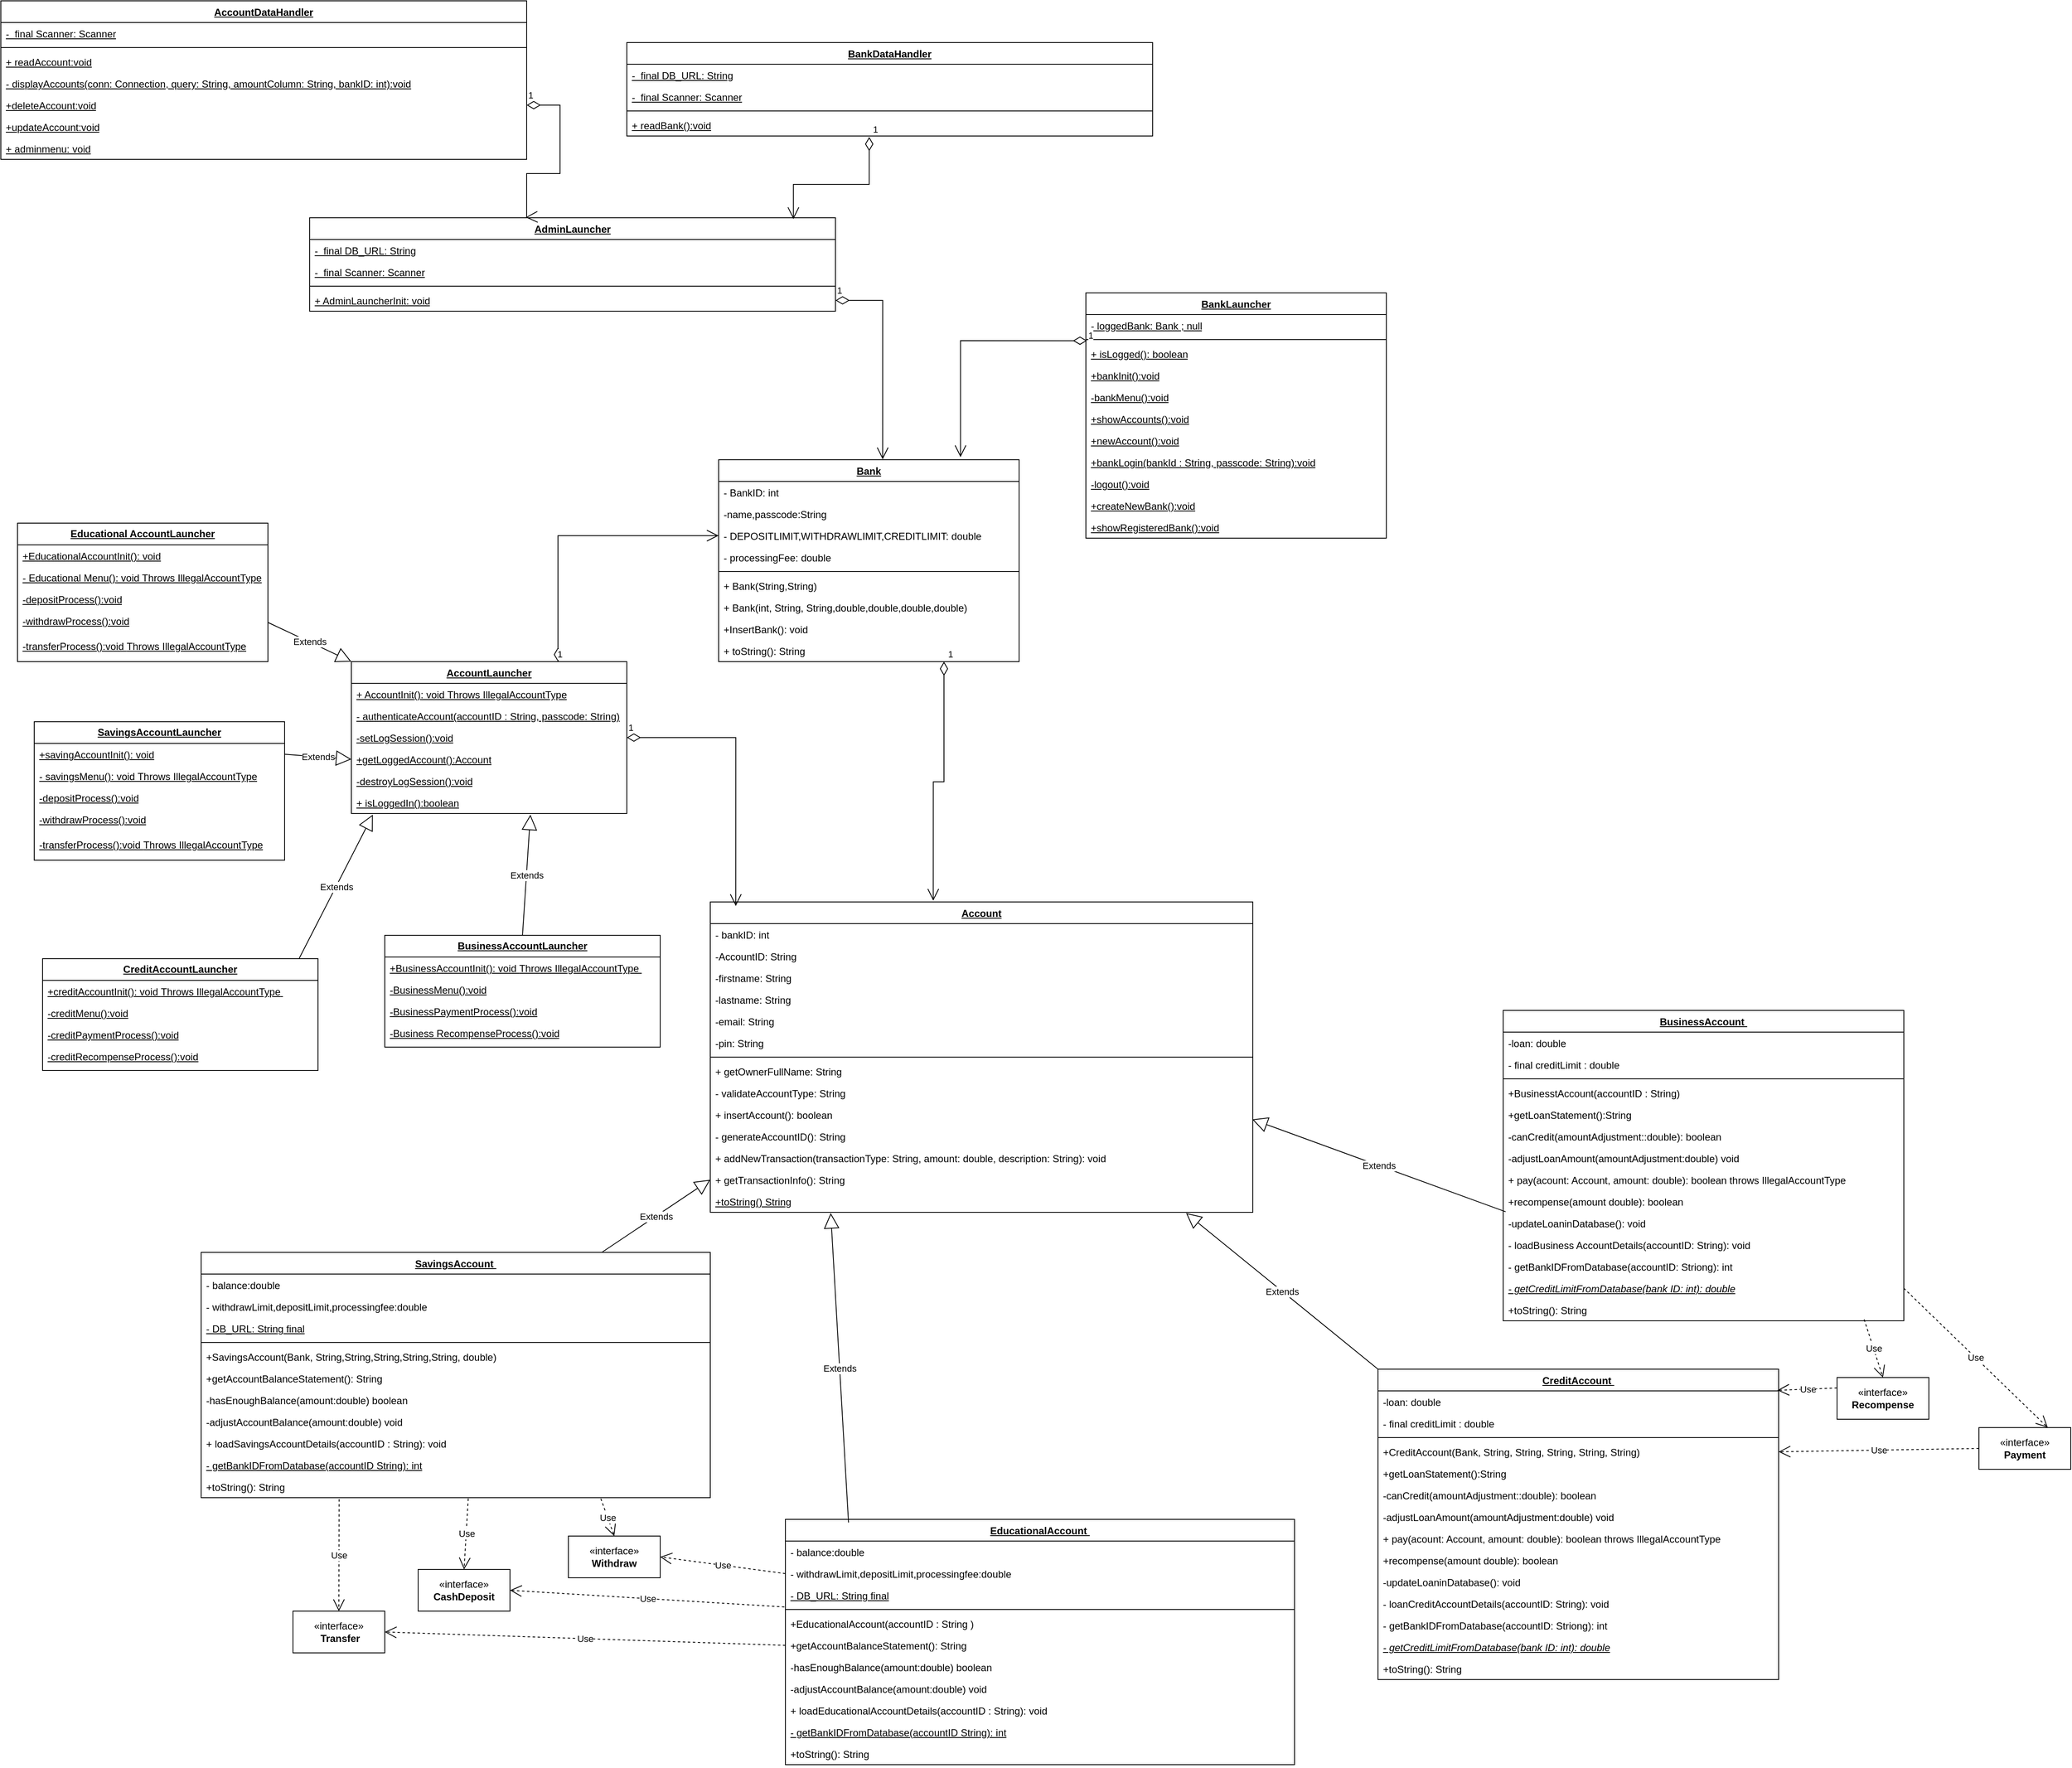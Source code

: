 <mxfile version="26.0.16">
  <diagram name="Page-1" id="3qn2-FNNKQUDq5MoLmql">
    <mxGraphModel dx="724" dy="1461" grid="1" gridSize="10" guides="1" tooltips="1" connect="1" arrows="1" fold="1" page="1" pageScale="1" pageWidth="2000" pageHeight="1000" math="0" shadow="0">
      <root>
        <mxCell id="0" />
        <mxCell id="1" parent="0" />
        <mxCell id="9ULxi2e6NwWE-H0nylhR-12" value="&lt;span style=&quot;font-weight: 700;&quot;&gt;SavingsAccountLauncher&lt;/span&gt;" style="swimlane;fontStyle=4;childLayout=stackLayout;horizontal=1;startSize=26;fillColor=none;horizontalStack=0;resizeParent=1;resizeParentMax=0;resizeLast=0;collapsible=1;marginBottom=0;whiteSpace=wrap;html=1;rounded=0;" parent="1" vertex="1">
          <mxGeometry x="40" y="334" width="300" height="166" as="geometry" />
        </mxCell>
        <mxCell id="9ULxi2e6NwWE-H0nylhR-13" value="&lt;span&gt;+savingAccountInit(): void&lt;/span&gt;" style="text;strokeColor=none;fillColor=none;align=left;verticalAlign=top;spacingLeft=4;spacingRight=4;overflow=hidden;rotatable=0;points=[[0,0.5],[1,0.5]];portConstraint=eastwest;whiteSpace=wrap;html=1;rounded=0;fontStyle=4" parent="9ULxi2e6NwWE-H0nylhR-12" vertex="1">
          <mxGeometry y="26" width="300" height="26" as="geometry" />
        </mxCell>
        <mxCell id="Y9gFIGk4zY8ayIyk9GqS-88" value="&lt;span&gt;- savingsMenu(): void Throws IllegalAccountType&lt;/span&gt;" style="text;strokeColor=none;fillColor=none;align=left;verticalAlign=top;spacingLeft=4;spacingRight=4;overflow=hidden;rotatable=0;points=[[0,0.5],[1,0.5]];portConstraint=eastwest;whiteSpace=wrap;html=1;rounded=0;fontStyle=4" parent="9ULxi2e6NwWE-H0nylhR-12" vertex="1">
          <mxGeometry y="52" width="300" height="26" as="geometry" />
        </mxCell>
        <mxCell id="9ULxi2e6NwWE-H0nylhR-14" value="-depositProcess():void" style="text;strokeColor=none;fillColor=none;align=left;verticalAlign=top;spacingLeft=4;spacingRight=4;overflow=hidden;rotatable=0;points=[[0,0.5],[1,0.5]];portConstraint=eastwest;whiteSpace=wrap;html=1;rounded=0;fontStyle=4" parent="9ULxi2e6NwWE-H0nylhR-12" vertex="1">
          <mxGeometry y="78" width="300" height="26" as="geometry" />
        </mxCell>
        <mxCell id="9ULxi2e6NwWE-H0nylhR-16" value="&lt;div&gt;&lt;span&gt;-withdrawProcess():void&lt;/span&gt;&lt;/div&gt;&lt;div&gt;&lt;span&gt;&lt;br&gt;&lt;/span&gt;&lt;/div&gt;" style="text;strokeColor=none;fillColor=none;align=left;verticalAlign=top;spacingLeft=4;spacingRight=4;overflow=hidden;rotatable=0;points=[[0,0.5],[1,0.5]];portConstraint=eastwest;whiteSpace=wrap;html=1;rounded=0;fontStyle=4" parent="9ULxi2e6NwWE-H0nylhR-12" vertex="1">
          <mxGeometry y="104" width="300" height="30" as="geometry" />
        </mxCell>
        <mxCell id="9ULxi2e6NwWE-H0nylhR-17" value="&lt;div&gt;-transferProcess():void&amp;nbsp;&lt;span style=&quot;background-color: transparent; color: light-dark(rgb(0, 0, 0), rgb(255, 255, 255));&quot;&gt;Throws IllegalAccountType&lt;/span&gt;&lt;/div&gt;&lt;div&gt;&lt;br&gt;&lt;/div&gt;" style="text;strokeColor=none;fillColor=none;align=left;verticalAlign=top;spacingLeft=4;spacingRight=4;overflow=hidden;rotatable=0;points=[[0,0.5],[1,0.5]];portConstraint=eastwest;whiteSpace=wrap;html=1;rounded=0;fontStyle=4" parent="9ULxi2e6NwWE-H0nylhR-12" vertex="1">
          <mxGeometry y="134" width="300" height="32" as="geometry" />
        </mxCell>
        <mxCell id="9ULxi2e6NwWE-H0nylhR-19" value="&lt;span style=&quot;font-weight: 700;&quot;&gt;CreditAccountLauncher&lt;/span&gt;" style="swimlane;fontStyle=4;childLayout=stackLayout;horizontal=1;startSize=26;fillColor=none;horizontalStack=0;resizeParent=1;resizeParentMax=0;resizeLast=0;collapsible=1;marginBottom=0;whiteSpace=wrap;html=1;rounded=0;" parent="1" vertex="1">
          <mxGeometry x="50" y="618" width="330" height="134" as="geometry" />
        </mxCell>
        <mxCell id="9ULxi2e6NwWE-H0nylhR-20" value="&lt;span&gt;+creditAccountInit(): void&amp;nbsp;&lt;/span&gt;Throws IllegalAccountType&lt;span&gt;&amp;nbsp;&lt;/span&gt;&lt;span style=&quot;color: rgba(0, 0, 0, 0); font-family: monospace; font-size: 0px; text-wrap-mode: nowrap;&quot;&gt;%3CmxGraphModel%3E%3Croot%3E%3CmxCell%20id%3D%220%22%2F%3E%3CmxCell%20id%3D%221%22%20parent%3D%220%22%2F%3E%3CmxCell%20id%3D%222%22%20value%3D%22%26lt%3Bspan%20style%3D%26quot%3Bfont-weight%3A%20700%3B%26quot%3B%26gt%3BCreditAccountLauncher%26lt%3B%2Fspan%26gt%3B%22%20style%3D%22swimlane%3BfontStyle%3D4%3BchildLayout%3DstackLayout%3Bhorizontal%3D1%3BstartSize%3D26%3BfillColor%3Dnone%3BhorizontalStack%3D0%3BresizeParent%3D1%3BresizeParentMax%3D0%3BresizeLast%3D0%3Bcollapsible%3D1%3BmarginBottom%3D0%3BwhiteSpace%3Dwrap%3Bhtml%3D1%3Brounded%3D0%3B%22%20vertex%3D%221%22%20parent%3D%221%22%3E%3CmxGeometry%20x%3D%22530%22%20y%3D%22602%22%20width%3D%22270%22%20height%3D%22140%22%20as%3D%22geometry%22%2F%3E%3C%2FmxCell%3E%3CmxCell%20id%3D%223%22%20value%3D%22%26lt%3Bspan%26gt%3B%2BcreditAccountInit()%3A%20void%26lt%3B%2Fspan%26gt%3B%22%20style%3D%22text%3BstrokeColor%3Dnone%3BfillColor%3Dnone%3Balign%3Dleft%3BverticalAlign%3Dtop%3BspacingLeft%3D4%3BspacingRight%3D4%3Boverflow%3Dhidden%3Brotatable%3D0%3Bpoints%3D%5B%5B0%2C0.5%5D%2C%5B1%2C0.5%5D%5D%3BportConstraint%3Deastwest%3BwhiteSpace%3Dwrap%3Bhtml%3D1%3Brounded%3D0%3BfontStyle%3D4%22%20vertex%3D%221%22%20parent%3D%222%22%3E%3CmxGeometry%20y%3D%2226%22%20width%3D%22270%22%20height%3D%2226%22%20as%3D%22geometry%22%2F%3E%3C%2FmxCell%3E%3CmxCell%20id%3D%224%22%20value%3D%22%26lt%3Bspan%26gt%3B-creditPaymentProcess()%3Avoid%26lt%3B%2Fspan%26gt%3B%22%20style%3D%22text%3BstrokeColor%3Dnone%3BfillColor%3Dnone%3Balign%3Dleft%3BverticalAlign%3Dtop%3BspacingLeft%3D4%3BspacingRight%3D4%3Boverflow%3Dhidden%3Brotatable%3D0%3Bpoints%3D%5B%5B0%2C0.5%5D%2C%5B1%2C0.5%5D%5D%3BportConstraint%3Deastwest%3BwhiteSpace%3Dwrap%3Bhtml%3D1%3Brounded%3D0%3BfontStyle%3D4%22%20vertex%3D%221%22%20parent%3D%222%22%3E%3CmxGeometry%20y%3D%2252%22%20width%3D%22270%22%20height%3D%2226%22%20as%3D%22geometry%22%2F%3E%3C%2FmxCell%3E%3CmxCell%20id%3D%225%22%20value%3D%22%26lt%3Bspan%26gt%3B-creditRecompenseProcess()%3Avoid%26lt%3B%2Fspan%26gt%3B%22%20style%3D%22text%3BstrokeColor%3Dnone%3BfillColor%3Dnone%3Balign%3Dleft%3BverticalAlign%3Dtop%3BspacingLeft%3D4%3BspacingRight%3D4%3Boverflow%3Dhidden%3Brotatable%3D0%3Bpoints%3D%5B%5B0%2C0.5%5D%2C%5B1%2C0.5%5D%5D%3BportConstraint%3Deastwest%3BwhiteSpace%3Dwrap%3Bhtml%3D1%3Brounded%3D0%3BfontStyle%3D4%22%20vertex%3D%221%22%20parent%3D%222%22%3E%3CmxGeometry%20y%3D%2278%22%20width%3D%22270%22%20height%3D%2230%22%20as%3D%22geometry%22%2F%3E%3C%2FmxCell%3E%3CmxCell%20id%3D%226%22%20value%3D%22%26lt%3Bspan%26gt%3B%23getLoggedAccount()%3ACreditAccount%26lt%3B%2Fspan%26gt%3B%22%20style%3D%22text%3BstrokeColor%3Dnone%3BfillColor%3Dnone%3Balign%3Dleft%3BverticalAlign%3Dtop%3BspacingLeft%3D4%3BspacingRight%3D4%3Boverflow%3Dhidden%3Brotatable%3D0%3Bpoints%3D%5B%5B0%2C0.5%5D%2C%5B1%2C0.5%5D%5D%3BportConstraint%3Deastwest%3BwhiteSpace%3Dwrap%3Bhtml%3D1%3Brounded%3D0%3BfontStyle%3D4%22%20vertex%3D%221%22%20parent%3D%222%22%3E%3CmxGeometry%20y%3D%22108%22%20width%3D%22270%22%20height%3D%2232%22%20as%3D%22geometry%22%2F%3E%3C%2FmxCell%3E%3C%2Froot%3E%3C%2FmxGraphModel%3E&amp;nbsp;&lt;/span&gt;" style="text;strokeColor=none;fillColor=none;align=left;verticalAlign=top;spacingLeft=4;spacingRight=4;overflow=hidden;rotatable=0;points=[[0,0.5],[1,0.5]];portConstraint=eastwest;whiteSpace=wrap;html=1;rounded=0;fontStyle=4" parent="9ULxi2e6NwWE-H0nylhR-19" vertex="1">
          <mxGeometry y="26" width="330" height="26" as="geometry" />
        </mxCell>
        <mxCell id="Y9gFIGk4zY8ayIyk9GqS-101" value="&lt;span&gt;-creditMenu():void&lt;/span&gt;" style="text;strokeColor=none;fillColor=none;align=left;verticalAlign=top;spacingLeft=4;spacingRight=4;overflow=hidden;rotatable=0;points=[[0,0.5],[1,0.5]];portConstraint=eastwest;whiteSpace=wrap;html=1;rounded=0;fontStyle=4" parent="9ULxi2e6NwWE-H0nylhR-19" vertex="1">
          <mxGeometry y="52" width="330" height="26" as="geometry" />
        </mxCell>
        <mxCell id="9ULxi2e6NwWE-H0nylhR-21" value="&lt;span&gt;-creditPaymentProcess():void&lt;/span&gt;" style="text;strokeColor=none;fillColor=none;align=left;verticalAlign=top;spacingLeft=4;spacingRight=4;overflow=hidden;rotatable=0;points=[[0,0.5],[1,0.5]];portConstraint=eastwest;whiteSpace=wrap;html=1;rounded=0;fontStyle=4" parent="9ULxi2e6NwWE-H0nylhR-19" vertex="1">
          <mxGeometry y="78" width="330" height="26" as="geometry" />
        </mxCell>
        <mxCell id="9ULxi2e6NwWE-H0nylhR-22" value="&lt;span&gt;-creditRecompenseProcess():void&lt;/span&gt;" style="text;strokeColor=none;fillColor=none;align=left;verticalAlign=top;spacingLeft=4;spacingRight=4;overflow=hidden;rotatable=0;points=[[0,0.5],[1,0.5]];portConstraint=eastwest;whiteSpace=wrap;html=1;rounded=0;fontStyle=4" parent="9ULxi2e6NwWE-H0nylhR-19" vertex="1">
          <mxGeometry y="104" width="330" height="30" as="geometry" />
        </mxCell>
        <mxCell id="9ULxi2e6NwWE-H0nylhR-31" value="AccountLauncher" style="swimlane;fontStyle=5;align=center;verticalAlign=top;childLayout=stackLayout;horizontal=1;startSize=26;horizontalStack=0;resizeParent=1;resizeParentMax=0;resizeLast=0;collapsible=1;marginBottom=0;whiteSpace=wrap;html=1;" parent="1" vertex="1">
          <mxGeometry x="420" y="262" width="330" height="182" as="geometry" />
        </mxCell>
        <mxCell id="9ULxi2e6NwWE-H0nylhR-34" value="&lt;span&gt;+ AccountInit(): void Throws IllegalAccountType&lt;/span&gt;" style="text;strokeColor=none;fillColor=none;align=left;verticalAlign=top;spacingLeft=4;spacingRight=4;overflow=hidden;rotatable=0;points=[[0,0.5],[1,0.5]];portConstraint=eastwest;whiteSpace=wrap;html=1;fontStyle=4" parent="9ULxi2e6NwWE-H0nylhR-31" vertex="1">
          <mxGeometry y="26" width="330" height="26" as="geometry" />
        </mxCell>
        <mxCell id="Y9gFIGk4zY8ayIyk9GqS-87" value="&lt;span&gt;- authenticateAccount(accountID : String, passcode: String)&lt;/span&gt;" style="text;strokeColor=none;fillColor=none;align=left;verticalAlign=top;spacingLeft=4;spacingRight=4;overflow=hidden;rotatable=0;points=[[0,0.5],[1,0.5]];portConstraint=eastwest;whiteSpace=wrap;html=1;fontStyle=4" parent="9ULxi2e6NwWE-H0nylhR-31" vertex="1">
          <mxGeometry y="52" width="330" height="26" as="geometry" />
        </mxCell>
        <mxCell id="9ULxi2e6NwWE-H0nylhR-39" value="&lt;span&gt;-setLogSession():void&lt;/span&gt;" style="text;strokeColor=none;fillColor=none;align=left;verticalAlign=top;spacingLeft=4;spacingRight=4;overflow=hidden;rotatable=0;points=[[0,0.5],[1,0.5]];portConstraint=eastwest;whiteSpace=wrap;html=1;fontStyle=4" parent="9ULxi2e6NwWE-H0nylhR-31" vertex="1">
          <mxGeometry y="78" width="330" height="26" as="geometry" />
        </mxCell>
        <mxCell id="9ULxi2e6NwWE-H0nylhR-41" value="&lt;span&gt;+getLoggedAccount():Account&lt;/span&gt;" style="text;strokeColor=none;fillColor=none;align=left;verticalAlign=top;spacingLeft=4;spacingRight=4;overflow=hidden;rotatable=0;points=[[0,0.5],[1,0.5]];portConstraint=eastwest;whiteSpace=wrap;html=1;fontStyle=4" parent="9ULxi2e6NwWE-H0nylhR-31" vertex="1">
          <mxGeometry y="104" width="330" height="26" as="geometry" />
        </mxCell>
        <mxCell id="9ULxi2e6NwWE-H0nylhR-40" value="&lt;span&gt;-destroyLogSession():void&lt;/span&gt;" style="text;strokeColor=none;fillColor=none;align=left;verticalAlign=top;spacingLeft=4;spacingRight=4;overflow=hidden;rotatable=0;points=[[0,0.5],[1,0.5]];portConstraint=eastwest;whiteSpace=wrap;html=1;fontStyle=4" parent="9ULxi2e6NwWE-H0nylhR-31" vertex="1">
          <mxGeometry y="130" width="330" height="26" as="geometry" />
        </mxCell>
        <mxCell id="9ULxi2e6NwWE-H0nylhR-42" value="&lt;span&gt;+ isLoggedIn():boolean&lt;/span&gt;" style="text;strokeColor=none;fillColor=none;align=left;verticalAlign=top;spacingLeft=4;spacingRight=4;overflow=hidden;rotatable=0;points=[[0,0.5],[1,0.5]];portConstraint=eastwest;whiteSpace=wrap;html=1;fontStyle=4" parent="9ULxi2e6NwWE-H0nylhR-31" vertex="1">
          <mxGeometry y="156" width="330" height="26" as="geometry" />
        </mxCell>
        <mxCell id="9ULxi2e6NwWE-H0nylhR-43" value="&lt;span style=&quot;background-color: transparent; color: light-dark(rgb(0, 0, 0), rgb(255, 255, 255));&quot;&gt;Account&lt;/span&gt;" style="swimlane;fontStyle=5;align=center;verticalAlign=top;childLayout=stackLayout;horizontal=1;startSize=26;horizontalStack=0;resizeParent=1;resizeParentMax=0;resizeLast=0;collapsible=1;marginBottom=0;whiteSpace=wrap;html=1;rounded=0;shadow=0;swimlaneLine=1;glass=0;perimeterSpacing=0;swimlaneFillColor=none;swimlaneHead=1;fillColor=default;" parent="1" vertex="1">
          <mxGeometry x="850" y="550" width="650" height="372" as="geometry" />
        </mxCell>
        <mxCell id="9ULxi2e6NwWE-H0nylhR-44" value="- bankID: int" style="text;strokeColor=none;fillColor=none;align=left;verticalAlign=top;spacingLeft=4;spacingRight=4;overflow=hidden;rotatable=0;points=[[0,0.5],[1,0.5]];portConstraint=eastwest;whiteSpace=wrap;html=1;fontStyle=0" parent="9ULxi2e6NwWE-H0nylhR-43" vertex="1">
          <mxGeometry y="26" width="650" height="26" as="geometry" />
        </mxCell>
        <mxCell id="-2pwLJGuqboJYrm6MpgH-9" value="-AccountID: String" style="text;strokeColor=none;fillColor=none;align=left;verticalAlign=top;spacingLeft=4;spacingRight=4;overflow=hidden;rotatable=0;points=[[0,0.5],[1,0.5]];portConstraint=eastwest;whiteSpace=wrap;html=1;fontStyle=0" parent="9ULxi2e6NwWE-H0nylhR-43" vertex="1">
          <mxGeometry y="52" width="650" height="26" as="geometry" />
        </mxCell>
        <mxCell id="-2pwLJGuqboJYrm6MpgH-8" value="-firstname: String" style="text;strokeColor=none;fillColor=none;align=left;verticalAlign=top;spacingLeft=4;spacingRight=4;overflow=hidden;rotatable=0;points=[[0,0.5],[1,0.5]];portConstraint=eastwest;whiteSpace=wrap;html=1;fontStyle=0" parent="9ULxi2e6NwWE-H0nylhR-43" vertex="1">
          <mxGeometry y="78" width="650" height="26" as="geometry" />
        </mxCell>
        <mxCell id="-2pwLJGuqboJYrm6MpgH-7" value="-lastname: String" style="text;strokeColor=none;fillColor=none;align=left;verticalAlign=top;spacingLeft=4;spacingRight=4;overflow=hidden;rotatable=0;points=[[0,0.5],[1,0.5]];portConstraint=eastwest;whiteSpace=wrap;html=1;fontStyle=0" parent="9ULxi2e6NwWE-H0nylhR-43" vertex="1">
          <mxGeometry y="104" width="650" height="26" as="geometry" />
        </mxCell>
        <mxCell id="-2pwLJGuqboJYrm6MpgH-10" value="-email&lt;span style=&quot;color: rgba(0, 0, 0, 0); font-family: monospace; font-size: 0px; text-wrap-mode: nowrap;&quot;&gt;%3CmxGraphModel%3E%3Croot%3E%3CmxCell%20id%3D%220%22%2F%3E%3CmxCell%20id%3D%221%22%20parent%3D%220%22%2F%3E%3CmxCell%20id%3D%222%22%20value%3D%22-type%3A%20String%22%20style%3D%22text%3BstrokeColor%3Dnone%3BfillColor%3Dnone%3Balign%3Dleft%3BverticalAlign%3Dtop%3BspacingLeft%3D4%3BspacingRight%3D4%3Boverflow%3Dhidden%3Brotatable%3D0%3Bpoints%3D%5B%5B0%2C0.5%5D%2C%5B1%2C0.5%5D%5D%3BportConstraint%3Deastwest%3BwhiteSpace%3Dwrap%3Bhtml%3D1%3BfontStyle%3D0%22%20vertex%3D%221%22%20parent%3D%221%22%3E%3CmxGeometry%20x%3D%22850%22%20y%3D%22602%22%20width%3D%22650%22%20height%3D%2226%22%20as%3D%22geometry%22%2F%3E%3C%2FmxCell%3E%3C%2Froot%3E%3C%2FmxGraphModel%3E&lt;/span&gt;: String" style="text;strokeColor=none;fillColor=none;align=left;verticalAlign=top;spacingLeft=4;spacingRight=4;overflow=hidden;rotatable=0;points=[[0,0.5],[1,0.5]];portConstraint=eastwest;whiteSpace=wrap;html=1;fontStyle=0" parent="9ULxi2e6NwWE-H0nylhR-43" vertex="1">
          <mxGeometry y="130" width="650" height="26" as="geometry" />
        </mxCell>
        <mxCell id="9ULxi2e6NwWE-H0nylhR-45" value="-pin&lt;span style=&quot;color: rgba(0, 0, 0, 0); font-family: monospace; font-size: 0px; text-wrap-mode: nowrap;&quot;&gt;%3CmxGraphModel%3E%3Croot%3E%3CmxCell%20id%3D%220%22%2F%3E%3CmxCell%20id%3D%221%22%20parent%3D%220%22%2F%3E%3CmxCell%20id%3D%222%22%20value%3D%22-type%3A%20String%22%20style%3D%22text%3BstrokeColor%3Dnone%3BfillColor%3Dnone%3Balign%3Dleft%3BverticalAlign%3Dtop%3BspacingLeft%3D4%3BspacingRight%3D4%3Boverflow%3Dhidden%3Brotatable%3D0%3Bpoints%3D%5B%5B0%2C0.5%5D%2C%5B1%2C0.5%5D%5D%3BportConstraint%3Deastwest%3BwhiteSpace%3Dwrap%3Bhtml%3D1%3BfontStyle%3D0%22%20vertex%3D%221%22%20parent%3D%221%22%3E%3CmxGeometry%20x%3D%22850%22%20y%3D%22602%22%20width%3D%22650%22%20height%3D%2226%22%20as%3D%22geometry%22%2F%3E%3C%2FmxCell%3E%3C%2Froot%3E%3C%2FmxGraphModel%3E&lt;/span&gt;: String" style="text;strokeColor=none;fillColor=none;align=left;verticalAlign=top;spacingLeft=4;spacingRight=4;overflow=hidden;rotatable=0;points=[[0,0.5],[1,0.5]];portConstraint=eastwest;whiteSpace=wrap;html=1;fontStyle=0" parent="9ULxi2e6NwWE-H0nylhR-43" vertex="1">
          <mxGeometry y="156" width="650" height="26" as="geometry" />
        </mxCell>
        <mxCell id="9ULxi2e6NwWE-H0nylhR-46" value="" style="line;strokeWidth=1;fillColor=none;align=left;verticalAlign=middle;spacingTop=-1;spacingLeft=3;spacingRight=3;rotatable=0;labelPosition=right;points=[];portConstraint=eastwest;strokeColor=inherit;fontStyle=4" parent="9ULxi2e6NwWE-H0nylhR-43" vertex="1">
          <mxGeometry y="182" width="650" height="8" as="geometry" />
        </mxCell>
        <mxCell id="9ULxi2e6NwWE-H0nylhR-47" value="+ getOwnerFullName: String&amp;nbsp; &amp;nbsp; &amp;nbsp;&amp;nbsp;" style="text;strokeColor=none;fillColor=none;align=left;verticalAlign=top;spacingLeft=4;spacingRight=4;overflow=hidden;rotatable=0;points=[[0,0.5],[1,0.5]];portConstraint=eastwest;whiteSpace=wrap;html=1;fontStyle=0" parent="9ULxi2e6NwWE-H0nylhR-43" vertex="1">
          <mxGeometry y="190" width="650" height="26" as="geometry" />
        </mxCell>
        <mxCell id="biRMTPpWSpQmAWLohVCI-1" value="- validateAccountType: String" style="text;strokeColor=none;fillColor=none;align=left;verticalAlign=top;spacingLeft=4;spacingRight=4;overflow=hidden;rotatable=0;points=[[0,0.5],[1,0.5]];portConstraint=eastwest;whiteSpace=wrap;html=1;fontStyle=0" parent="9ULxi2e6NwWE-H0nylhR-43" vertex="1">
          <mxGeometry y="216" width="650" height="26" as="geometry" />
        </mxCell>
        <mxCell id="9ULxi2e6NwWE-H0nylhR-48" value="+ insertAccount(): boolean" style="text;strokeColor=none;fillColor=none;align=left;verticalAlign=top;spacingLeft=4;spacingRight=4;overflow=hidden;rotatable=0;points=[[0,0.5],[1,0.5]];portConstraint=eastwest;whiteSpace=wrap;html=1;fontStyle=0" parent="9ULxi2e6NwWE-H0nylhR-43" vertex="1">
          <mxGeometry y="242" width="650" height="26" as="geometry" />
        </mxCell>
        <mxCell id="9ULxi2e6NwWE-H0nylhR-49" value="- generateAccountID(): String" style="text;strokeColor=none;fillColor=none;align=left;verticalAlign=top;spacingLeft=4;spacingRight=4;overflow=hidden;rotatable=0;points=[[0,0.5],[1,0.5]];portConstraint=eastwest;whiteSpace=wrap;html=1;fontStyle=0" parent="9ULxi2e6NwWE-H0nylhR-43" vertex="1">
          <mxGeometry y="268" width="650" height="26" as="geometry" />
        </mxCell>
        <mxCell id="9ULxi2e6NwWE-H0nylhR-50" value="+ addNewTransaction(transactionType: String, amount: double, description: String): void" style="text;strokeColor=none;fillColor=none;align=left;verticalAlign=top;spacingLeft=4;spacingRight=4;overflow=hidden;rotatable=0;points=[[0,0.5],[1,0.5]];portConstraint=eastwest;whiteSpace=wrap;html=1;fontStyle=0" parent="9ULxi2e6NwWE-H0nylhR-43" vertex="1">
          <mxGeometry y="294" width="650" height="26" as="geometry" />
        </mxCell>
        <mxCell id="-2pwLJGuqboJYrm6MpgH-11" value="+ getTransactionInfo(): String" style="text;strokeColor=none;fillColor=none;align=left;verticalAlign=top;spacingLeft=4;spacingRight=4;overflow=hidden;rotatable=0;points=[[0,0.5],[1,0.5]];portConstraint=eastwest;whiteSpace=wrap;html=1;fontStyle=0" parent="9ULxi2e6NwWE-H0nylhR-43" vertex="1">
          <mxGeometry y="320" width="650" height="26" as="geometry" />
        </mxCell>
        <mxCell id="9ULxi2e6NwWE-H0nylhR-51" value="&lt;span&gt;+toString() String&lt;/span&gt;" style="text;strokeColor=none;fillColor=none;align=left;verticalAlign=top;spacingLeft=4;spacingRight=4;overflow=hidden;rotatable=0;points=[[0,0.5],[1,0.5]];portConstraint=eastwest;whiteSpace=wrap;html=1;fontStyle=4" parent="9ULxi2e6NwWE-H0nylhR-43" vertex="1">
          <mxGeometry y="346" width="650" height="26" as="geometry" />
        </mxCell>
        <mxCell id="9ULxi2e6NwWE-H0nylhR-57" value="Bank" style="swimlane;fontStyle=5;align=center;verticalAlign=top;childLayout=stackLayout;horizontal=1;startSize=26;horizontalStack=0;resizeParent=1;resizeParentMax=0;resizeLast=0;collapsible=1;marginBottom=0;whiteSpace=wrap;html=1;" parent="1" vertex="1">
          <mxGeometry x="860" y="20" width="360" height="242" as="geometry" />
        </mxCell>
        <mxCell id="9ULxi2e6NwWE-H0nylhR-58" value="- BankID: int" style="text;strokeColor=none;fillColor=none;align=left;verticalAlign=top;spacingLeft=4;spacingRight=4;overflow=hidden;rotatable=0;points=[[0,0.5],[1,0.5]];portConstraint=eastwest;whiteSpace=wrap;html=1;fontStyle=0" parent="9ULxi2e6NwWE-H0nylhR-57" vertex="1">
          <mxGeometry y="26" width="360" height="26" as="geometry" />
        </mxCell>
        <mxCell id="9ULxi2e6NwWE-H0nylhR-59" value="-name,passcode:String" style="text;strokeColor=none;fillColor=none;align=left;verticalAlign=top;spacingLeft=4;spacingRight=4;overflow=hidden;rotatable=0;points=[[0,0.5],[1,0.5]];portConstraint=eastwest;whiteSpace=wrap;html=1;fontStyle=0" parent="9ULxi2e6NwWE-H0nylhR-57" vertex="1">
          <mxGeometry y="52" width="360" height="26" as="geometry" />
        </mxCell>
        <mxCell id="9ULxi2e6NwWE-H0nylhR-69" value="- DEPOSITLIMIT,WITHDRAWLIMIT,CREDITLIMIT: double" style="text;strokeColor=none;fillColor=none;align=left;verticalAlign=top;spacingLeft=4;spacingRight=4;overflow=hidden;rotatable=0;points=[[0,0.5],[1,0.5]];portConstraint=eastwest;whiteSpace=wrap;html=1;fontStyle=0" parent="9ULxi2e6NwWE-H0nylhR-57" vertex="1">
          <mxGeometry y="78" width="360" height="26" as="geometry" />
        </mxCell>
        <mxCell id="9ULxi2e6NwWE-H0nylhR-70" value="- processingFee: double" style="text;strokeColor=none;fillColor=none;align=left;verticalAlign=top;spacingLeft=4;spacingRight=4;overflow=hidden;rotatable=0;points=[[0,0.5],[1,0.5]];portConstraint=eastwest;whiteSpace=wrap;html=1;fontStyle=0" parent="9ULxi2e6NwWE-H0nylhR-57" vertex="1">
          <mxGeometry y="104" width="360" height="26" as="geometry" />
        </mxCell>
        <mxCell id="9ULxi2e6NwWE-H0nylhR-60" value="" style="line;strokeWidth=1;fillColor=none;align=left;verticalAlign=middle;spacingTop=-1;spacingLeft=3;spacingRight=3;rotatable=0;labelPosition=right;points=[];portConstraint=eastwest;strokeColor=inherit;fontStyle=4" parent="9ULxi2e6NwWE-H0nylhR-57" vertex="1">
          <mxGeometry y="130" width="360" height="8" as="geometry" />
        </mxCell>
        <mxCell id="9ULxi2e6NwWE-H0nylhR-61" value="&lt;span&gt;+ Bank(String,String)&lt;/span&gt;" style="text;strokeColor=none;fillColor=none;align=left;verticalAlign=top;spacingLeft=4;spacingRight=4;overflow=hidden;rotatable=0;points=[[0,0.5],[1,0.5]];portConstraint=eastwest;whiteSpace=wrap;html=1;fontStyle=0" parent="9ULxi2e6NwWE-H0nylhR-57" vertex="1">
          <mxGeometry y="138" width="360" height="26" as="geometry" />
        </mxCell>
        <mxCell id="9ULxi2e6NwWE-H0nylhR-63" value="&lt;span&gt;+ Bank(int, String, String,double,double,double,double)&lt;/span&gt;" style="text;strokeColor=none;fillColor=none;align=left;verticalAlign=top;spacingLeft=4;spacingRight=4;overflow=hidden;rotatable=0;points=[[0,0.5],[1,0.5]];portConstraint=eastwest;whiteSpace=wrap;html=1;fontStyle=0" parent="9ULxi2e6NwWE-H0nylhR-57" vertex="1">
          <mxGeometry y="164" width="360" height="26" as="geometry" />
        </mxCell>
        <mxCell id="9ULxi2e6NwWE-H0nylhR-64" value="&lt;span&gt;+InsertBank(): void&lt;/span&gt;" style="text;strokeColor=none;fillColor=none;align=left;verticalAlign=top;spacingLeft=4;spacingRight=4;overflow=hidden;rotatable=0;points=[[0,0.5],[1,0.5]];portConstraint=eastwest;whiteSpace=wrap;html=1;fontStyle=0" parent="9ULxi2e6NwWE-H0nylhR-57" vertex="1">
          <mxGeometry y="190" width="360" height="26" as="geometry" />
        </mxCell>
        <mxCell id="9ULxi2e6NwWE-H0nylhR-73" value="&lt;span&gt;+ toString(): String&lt;/span&gt;" style="text;strokeColor=none;fillColor=none;align=left;verticalAlign=top;spacingLeft=4;spacingRight=4;overflow=hidden;rotatable=0;points=[[0,0.5],[1,0.5]];portConstraint=eastwest;whiteSpace=wrap;html=1;fontStyle=0" parent="9ULxi2e6NwWE-H0nylhR-57" vertex="1">
          <mxGeometry y="216" width="360" height="26" as="geometry" />
        </mxCell>
        <mxCell id="9ULxi2e6NwWE-H0nylhR-74" value="BankLauncher" style="swimlane;fontStyle=5;align=center;verticalAlign=top;childLayout=stackLayout;horizontal=1;startSize=26;horizontalStack=0;resizeParent=1;resizeParentMax=0;resizeLast=0;collapsible=1;marginBottom=0;whiteSpace=wrap;html=1;" parent="1" vertex="1">
          <mxGeometry x="1300" y="-180" width="360" height="294" as="geometry" />
        </mxCell>
        <mxCell id="9ULxi2e6NwWE-H0nylhR-76" value="&lt;u&gt;- loggedBank: Bank ; null&lt;/u&gt;" style="text;strokeColor=none;fillColor=none;align=left;verticalAlign=top;spacingLeft=4;spacingRight=4;overflow=hidden;rotatable=0;points=[[0,0.5],[1,0.5]];portConstraint=eastwest;whiteSpace=wrap;html=1;fontStyle=0" parent="9ULxi2e6NwWE-H0nylhR-74" vertex="1">
          <mxGeometry y="26" width="360" height="26" as="geometry" />
        </mxCell>
        <mxCell id="9ULxi2e6NwWE-H0nylhR-80" value="" style="line;strokeWidth=1;fillColor=none;align=left;verticalAlign=middle;spacingTop=-1;spacingLeft=3;spacingRight=3;rotatable=0;labelPosition=right;points=[];portConstraint=eastwest;strokeColor=inherit;fontStyle=4" parent="9ULxi2e6NwWE-H0nylhR-74" vertex="1">
          <mxGeometry y="52" width="360" height="8" as="geometry" />
        </mxCell>
        <mxCell id="9ULxi2e6NwWE-H0nylhR-81" value="&lt;u&gt;+ isLogged(): boolean&lt;/u&gt;" style="text;strokeColor=none;fillColor=none;align=left;verticalAlign=top;spacingLeft=4;spacingRight=4;overflow=hidden;rotatable=0;points=[[0,0.5],[1,0.5]];portConstraint=eastwest;whiteSpace=wrap;html=1;fontStyle=0" parent="9ULxi2e6NwWE-H0nylhR-74" vertex="1">
          <mxGeometry y="60" width="360" height="26" as="geometry" />
        </mxCell>
        <mxCell id="9ULxi2e6NwWE-H0nylhR-82" value="&lt;span&gt;&lt;u&gt;+bankInit():void&lt;/u&gt;&lt;/span&gt;" style="text;strokeColor=none;fillColor=none;align=left;verticalAlign=top;spacingLeft=4;spacingRight=4;overflow=hidden;rotatable=0;points=[[0,0.5],[1,0.5]];portConstraint=eastwest;whiteSpace=wrap;html=1;fontStyle=0" parent="9ULxi2e6NwWE-H0nylhR-74" vertex="1">
          <mxGeometry y="86" width="360" height="26" as="geometry" />
        </mxCell>
        <mxCell id="-2pwLJGuqboJYrm6MpgH-3" value="&lt;span&gt;-bankMenu():void&lt;/span&gt;" style="text;strokeColor=none;fillColor=none;align=left;verticalAlign=top;spacingLeft=4;spacingRight=4;overflow=hidden;rotatable=0;points=[[0,0.5],[1,0.5]];portConstraint=eastwest;whiteSpace=wrap;html=1;fontStyle=4" parent="9ULxi2e6NwWE-H0nylhR-74" vertex="1">
          <mxGeometry y="112" width="360" height="26" as="geometry" />
        </mxCell>
        <mxCell id="9ULxi2e6NwWE-H0nylhR-83" value="&lt;span&gt;+showAccounts():void&lt;/span&gt;" style="text;strokeColor=none;fillColor=none;align=left;verticalAlign=top;spacingLeft=4;spacingRight=4;overflow=hidden;rotatable=0;points=[[0,0.5],[1,0.5]];portConstraint=eastwest;whiteSpace=wrap;html=1;fontStyle=4" parent="9ULxi2e6NwWE-H0nylhR-74" vertex="1">
          <mxGeometry y="138" width="360" height="26" as="geometry" />
        </mxCell>
        <mxCell id="-2pwLJGuqboJYrm6MpgH-4" value="&lt;span&gt;&lt;u&gt;+newAccount():void&lt;/u&gt;&lt;/span&gt;" style="text;strokeColor=none;fillColor=none;align=left;verticalAlign=top;spacingLeft=4;spacingRight=4;overflow=hidden;rotatable=0;points=[[0,0.5],[1,0.5]];portConstraint=eastwest;whiteSpace=wrap;html=1;fontStyle=0" parent="9ULxi2e6NwWE-H0nylhR-74" vertex="1">
          <mxGeometry y="164" width="360" height="26" as="geometry" />
        </mxCell>
        <mxCell id="9ULxi2e6NwWE-H0nylhR-84" value="&lt;span&gt;&lt;u&gt;+bankLogin(bankId : String, passcode: String):void&lt;/u&gt;&lt;/span&gt;" style="text;strokeColor=none;fillColor=none;align=left;verticalAlign=top;spacingLeft=4;spacingRight=4;overflow=hidden;rotatable=0;points=[[0,0.5],[1,0.5]];portConstraint=eastwest;whiteSpace=wrap;html=1;fontStyle=0" parent="9ULxi2e6NwWE-H0nylhR-74" vertex="1">
          <mxGeometry y="190" width="360" height="26" as="geometry" />
        </mxCell>
        <mxCell id="9ULxi2e6NwWE-H0nylhR-86" value="&lt;span&gt;&lt;u&gt;-logout():void&lt;/u&gt;&lt;/span&gt;" style="text;strokeColor=none;fillColor=none;align=left;verticalAlign=top;spacingLeft=4;spacingRight=4;overflow=hidden;rotatable=0;points=[[0,0.5],[1,0.5]];portConstraint=eastwest;whiteSpace=wrap;html=1;fontStyle=0" parent="9ULxi2e6NwWE-H0nylhR-74" vertex="1">
          <mxGeometry y="216" width="360" height="26" as="geometry" />
        </mxCell>
        <mxCell id="9ULxi2e6NwWE-H0nylhR-87" value="&lt;span&gt;&lt;u&gt;+createNewBank():void&lt;/u&gt;&lt;/span&gt;" style="text;strokeColor=none;fillColor=none;align=left;verticalAlign=top;spacingLeft=4;spacingRight=4;overflow=hidden;rotatable=0;points=[[0,0.5],[1,0.5]];portConstraint=eastwest;whiteSpace=wrap;html=1;fontStyle=0" parent="9ULxi2e6NwWE-H0nylhR-74" vertex="1">
          <mxGeometry y="242" width="360" height="26" as="geometry" />
        </mxCell>
        <mxCell id="9ULxi2e6NwWE-H0nylhR-90" value="&lt;u&gt;+showRegisteredBank():void&lt;/u&gt;" style="text;strokeColor=none;fillColor=none;align=left;verticalAlign=top;spacingLeft=4;spacingRight=4;overflow=hidden;rotatable=0;points=[[0,0.5],[1,0.5]];portConstraint=eastwest;whiteSpace=wrap;html=1;fontStyle=0" parent="9ULxi2e6NwWE-H0nylhR-74" vertex="1">
          <mxGeometry y="268" width="360" height="26" as="geometry" />
        </mxCell>
        <mxCell id="9ULxi2e6NwWE-H0nylhR-91" value="SavingsAccount&amp;nbsp;" style="swimlane;fontStyle=5;align=center;verticalAlign=top;childLayout=stackLayout;horizontal=1;startSize=26;horizontalStack=0;resizeParent=1;resizeParentMax=0;resizeLast=0;collapsible=1;marginBottom=0;whiteSpace=wrap;html=1;rounded=0;shadow=0;swimlaneLine=1;glass=0;perimeterSpacing=0;swimlaneFillColor=none;swimlaneHead=1;fillColor=default;" parent="1" vertex="1">
          <mxGeometry x="240" y="970" width="610" height="294" as="geometry" />
        </mxCell>
        <mxCell id="9ULxi2e6NwWE-H0nylhR-92" value="- balance:double" style="text;strokeColor=none;fillColor=none;align=left;verticalAlign=top;spacingLeft=4;spacingRight=4;overflow=hidden;rotatable=0;points=[[0,0.5],[1,0.5]];portConstraint=eastwest;whiteSpace=wrap;html=1;fontStyle=0" parent="9ULxi2e6NwWE-H0nylhR-91" vertex="1">
          <mxGeometry y="26" width="610" height="26" as="geometry" />
        </mxCell>
        <mxCell id="Y9gFIGk4zY8ayIyk9GqS-25" value="- withdrawLimit,depositLimit,processingfee:double" style="text;strokeColor=none;fillColor=none;align=left;verticalAlign=top;spacingLeft=4;spacingRight=4;overflow=hidden;rotatable=0;points=[[0,0.5],[1,0.5]];portConstraint=eastwest;whiteSpace=wrap;html=1;fontStyle=0" parent="9ULxi2e6NwWE-H0nylhR-91" vertex="1">
          <mxGeometry y="52" width="610" height="26" as="geometry" />
        </mxCell>
        <mxCell id="Y9gFIGk4zY8ayIyk9GqS-26" value="- DB_URL: String final" style="text;strokeColor=none;fillColor=none;align=left;verticalAlign=top;spacingLeft=4;spacingRight=4;overflow=hidden;rotatable=0;points=[[0,0.5],[1,0.5]];portConstraint=eastwest;whiteSpace=wrap;html=1;fontStyle=4" parent="9ULxi2e6NwWE-H0nylhR-91" vertex="1">
          <mxGeometry y="78" width="610" height="26" as="geometry" />
        </mxCell>
        <mxCell id="9ULxi2e6NwWE-H0nylhR-97" value="" style="line;strokeWidth=1;fillColor=none;align=left;verticalAlign=middle;spacingTop=-1;spacingLeft=3;spacingRight=3;rotatable=0;labelPosition=right;points=[];portConstraint=eastwest;strokeColor=inherit;fontStyle=4" parent="9ULxi2e6NwWE-H0nylhR-91" vertex="1">
          <mxGeometry y="104" width="610" height="8" as="geometry" />
        </mxCell>
        <mxCell id="9ULxi2e6NwWE-H0nylhR-98" value="+SavingsAccount(Bank, String,String,String,String,String, double)" style="text;strokeColor=none;fillColor=none;align=left;verticalAlign=top;spacingLeft=4;spacingRight=4;overflow=hidden;rotatable=0;points=[[0,0.5],[1,0.5]];portConstraint=eastwest;whiteSpace=wrap;html=1;fontStyle=0" parent="9ULxi2e6NwWE-H0nylhR-91" vertex="1">
          <mxGeometry y="112" width="610" height="26" as="geometry" />
        </mxCell>
        <mxCell id="9ULxi2e6NwWE-H0nylhR-99" value="+getAccountBalanceStatement(): String" style="text;strokeColor=none;fillColor=none;align=left;verticalAlign=top;spacingLeft=4;spacingRight=4;overflow=hidden;rotatable=0;points=[[0,0.5],[1,0.5]];portConstraint=eastwest;whiteSpace=wrap;html=1;fontStyle=0" parent="9ULxi2e6NwWE-H0nylhR-91" vertex="1">
          <mxGeometry y="138" width="610" height="26" as="geometry" />
        </mxCell>
        <mxCell id="9ULxi2e6NwWE-H0nylhR-100" value="-hasEnoughBalance(amount:double) boolean" style="text;strokeColor=none;fillColor=none;align=left;verticalAlign=top;spacingLeft=4;spacingRight=4;overflow=hidden;rotatable=0;points=[[0,0.5],[1,0.5]];portConstraint=eastwest;whiteSpace=wrap;html=1;fontStyle=0" parent="9ULxi2e6NwWE-H0nylhR-91" vertex="1">
          <mxGeometry y="164" width="610" height="26" as="geometry" />
        </mxCell>
        <mxCell id="9ULxi2e6NwWE-H0nylhR-104" value="-adjustAccountBalance(amount:double) void" style="text;strokeColor=none;fillColor=none;align=left;verticalAlign=top;spacingLeft=4;spacingRight=4;overflow=hidden;rotatable=0;points=[[0,0.5],[1,0.5]];portConstraint=eastwest;whiteSpace=wrap;html=1;fontStyle=0" parent="9ULxi2e6NwWE-H0nylhR-91" vertex="1">
          <mxGeometry y="190" width="610" height="26" as="geometry" />
        </mxCell>
        <mxCell id="Y9gFIGk4zY8ayIyk9GqS-28" value="+ loadSavingsAccountDetails(accountID : String): void" style="text;strokeColor=none;fillColor=none;align=left;verticalAlign=top;spacingLeft=4;spacingRight=4;overflow=hidden;rotatable=0;points=[[0,0.5],[1,0.5]];portConstraint=eastwest;whiteSpace=wrap;html=1;fontStyle=0" parent="9ULxi2e6NwWE-H0nylhR-91" vertex="1">
          <mxGeometry y="216" width="610" height="26" as="geometry" />
        </mxCell>
        <mxCell id="Y9gFIGk4zY8ayIyk9GqS-27" value="- getBankIDFromDatabase(accountID String): int" style="text;strokeColor=none;fillColor=none;align=left;verticalAlign=top;spacingLeft=4;spacingRight=4;overflow=hidden;rotatable=0;points=[[0,0.5],[1,0.5]];portConstraint=eastwest;whiteSpace=wrap;html=1;fontStyle=4" parent="9ULxi2e6NwWE-H0nylhR-91" vertex="1">
          <mxGeometry y="242" width="610" height="26" as="geometry" />
        </mxCell>
        <mxCell id="9ULxi2e6NwWE-H0nylhR-102" value="+toString(): String" style="text;strokeColor=none;fillColor=none;align=left;verticalAlign=top;spacingLeft=4;spacingRight=4;overflow=hidden;rotatable=0;points=[[0,0.5],[1,0.5]];portConstraint=eastwest;whiteSpace=wrap;html=1;fontStyle=0" parent="9ULxi2e6NwWE-H0nylhR-91" vertex="1">
          <mxGeometry y="268" width="610" height="26" as="geometry" />
        </mxCell>
        <mxCell id="9ULxi2e6NwWE-H0nylhR-105" value="CreditAccount&amp;nbsp;" style="swimlane;fontStyle=5;align=center;verticalAlign=top;childLayout=stackLayout;horizontal=1;startSize=26;horizontalStack=0;resizeParent=1;resizeParentMax=0;resizeLast=0;collapsible=1;marginBottom=0;whiteSpace=wrap;html=1;rounded=0;shadow=0;swimlaneLine=1;glass=0;perimeterSpacing=0;swimlaneFillColor=none;swimlaneHead=1;fillColor=default;" parent="1" vertex="1">
          <mxGeometry x="1650" y="1110" width="480" height="372" as="geometry" />
        </mxCell>
        <mxCell id="9ULxi2e6NwWE-H0nylhR-106" value="-loan: double" style="text;strokeColor=none;fillColor=none;align=left;verticalAlign=top;spacingLeft=4;spacingRight=4;overflow=hidden;rotatable=0;points=[[0,0.5],[1,0.5]];portConstraint=eastwest;whiteSpace=wrap;html=1;fontStyle=0" parent="9ULxi2e6NwWE-H0nylhR-105" vertex="1">
          <mxGeometry y="26" width="480" height="26" as="geometry" />
        </mxCell>
        <mxCell id="Y9gFIGk4zY8ayIyk9GqS-86" value="- final creditLimit : double" style="text;strokeColor=none;fillColor=none;align=left;verticalAlign=top;spacingLeft=4;spacingRight=4;overflow=hidden;rotatable=0;points=[[0,0.5],[1,0.5]];portConstraint=eastwest;whiteSpace=wrap;html=1;fontStyle=0" parent="9ULxi2e6NwWE-H0nylhR-105" vertex="1">
          <mxGeometry y="52" width="480" height="26" as="geometry" />
        </mxCell>
        <mxCell id="9ULxi2e6NwWE-H0nylhR-107" value="" style="line;strokeWidth=1;fillColor=none;align=left;verticalAlign=middle;spacingTop=-1;spacingLeft=3;spacingRight=3;rotatable=0;labelPosition=right;points=[];portConstraint=eastwest;strokeColor=inherit;fontStyle=4" parent="9ULxi2e6NwWE-H0nylhR-105" vertex="1">
          <mxGeometry y="78" width="480" height="8" as="geometry" />
        </mxCell>
        <mxCell id="9ULxi2e6NwWE-H0nylhR-108" value="+CreditAccount(Bank, String, String, String, String, String)" style="text;strokeColor=none;fillColor=none;align=left;verticalAlign=top;spacingLeft=4;spacingRight=4;overflow=hidden;rotatable=0;points=[[0,0.5],[1,0.5]];portConstraint=eastwest;whiteSpace=wrap;html=1;fontStyle=0" parent="9ULxi2e6NwWE-H0nylhR-105" vertex="1">
          <mxGeometry y="86" width="480" height="26" as="geometry" />
        </mxCell>
        <mxCell id="9ULxi2e6NwWE-H0nylhR-109" value="+getLoanStatement():String" style="text;strokeColor=none;fillColor=none;align=left;verticalAlign=top;spacingLeft=4;spacingRight=4;overflow=hidden;rotatable=0;points=[[0,0.5],[1,0.5]];portConstraint=eastwest;whiteSpace=wrap;html=1;fontStyle=0" parent="9ULxi2e6NwWE-H0nylhR-105" vertex="1">
          <mxGeometry y="112" width="480" height="26" as="geometry" />
        </mxCell>
        <mxCell id="9ULxi2e6NwWE-H0nylhR-110" value="-canCredit(amountAdjustment::double): boolean" style="text;strokeColor=none;fillColor=none;align=left;verticalAlign=top;spacingLeft=4;spacingRight=4;overflow=hidden;rotatable=0;points=[[0,0.5],[1,0.5]];portConstraint=eastwest;whiteSpace=wrap;html=1;fontStyle=0" parent="9ULxi2e6NwWE-H0nylhR-105" vertex="1">
          <mxGeometry y="138" width="480" height="26" as="geometry" />
        </mxCell>
        <mxCell id="9ULxi2e6NwWE-H0nylhR-111" value="-adjustLoanAmount(amountAdjustment:double) void" style="text;strokeColor=none;fillColor=none;align=left;verticalAlign=top;spacingLeft=4;spacingRight=4;overflow=hidden;rotatable=0;points=[[0,0.5],[1,0.5]];portConstraint=eastwest;whiteSpace=wrap;html=1;fontStyle=0" parent="9ULxi2e6NwWE-H0nylhR-105" vertex="1">
          <mxGeometry y="164" width="480" height="26" as="geometry" />
        </mxCell>
        <mxCell id="Y9gFIGk4zY8ayIyk9GqS-1" value="+ pay(acount: Account, amount: double): boolean throws IllegalAccountType" style="text;strokeColor=none;fillColor=none;align=left;verticalAlign=top;spacingLeft=4;spacingRight=4;overflow=hidden;rotatable=0;points=[[0,0.5],[1,0.5]];portConstraint=eastwest;whiteSpace=wrap;html=1;fontStyle=0" parent="9ULxi2e6NwWE-H0nylhR-105" vertex="1">
          <mxGeometry y="190" width="480" height="26" as="geometry" />
        </mxCell>
        <mxCell id="Y9gFIGk4zY8ayIyk9GqS-2" value="+recompense(amount double): boolean" style="text;strokeColor=none;fillColor=none;align=left;verticalAlign=top;spacingLeft=4;spacingRight=4;overflow=hidden;rotatable=0;points=[[0,0.5],[1,0.5]];portConstraint=eastwest;whiteSpace=wrap;html=1;fontStyle=0" parent="9ULxi2e6NwWE-H0nylhR-105" vertex="1">
          <mxGeometry y="216" width="480" height="26" as="geometry" />
        </mxCell>
        <mxCell id="Y9gFIGk4zY8ayIyk9GqS-3" value="-updateLoaninDatabase(): void&amp;nbsp;" style="text;strokeColor=none;fillColor=none;align=left;verticalAlign=top;spacingLeft=4;spacingRight=4;overflow=hidden;rotatable=0;points=[[0,0.5],[1,0.5]];portConstraint=eastwest;whiteSpace=wrap;html=1;fontStyle=0" parent="9ULxi2e6NwWE-H0nylhR-105" vertex="1">
          <mxGeometry y="242" width="480" height="26" as="geometry" />
        </mxCell>
        <mxCell id="Y9gFIGk4zY8ayIyk9GqS-5" value="- loanCreditAccountDetails(accountID: String): void" style="text;strokeColor=none;fillColor=none;align=left;verticalAlign=top;spacingLeft=4;spacingRight=4;overflow=hidden;rotatable=0;points=[[0,0.5],[1,0.5]];portConstraint=eastwest;whiteSpace=wrap;html=1;fontStyle=0" parent="9ULxi2e6NwWE-H0nylhR-105" vertex="1">
          <mxGeometry y="268" width="480" height="26" as="geometry" />
        </mxCell>
        <mxCell id="Y9gFIGk4zY8ayIyk9GqS-4" value="- getBankIDFromDatabase(accountID: Striong): int" style="text;strokeColor=none;fillColor=none;align=left;verticalAlign=top;spacingLeft=4;spacingRight=4;overflow=hidden;rotatable=0;points=[[0,0.5],[1,0.5]];portConstraint=eastwest;whiteSpace=wrap;html=1;fontStyle=0" parent="9ULxi2e6NwWE-H0nylhR-105" vertex="1">
          <mxGeometry y="294" width="480" height="26" as="geometry" />
        </mxCell>
        <mxCell id="Y9gFIGk4zY8ayIyk9GqS-6" value="- getCreditLimitFromDatabase(bank ID: int): double" style="text;strokeColor=none;fillColor=none;align=left;verticalAlign=top;spacingLeft=4;spacingRight=4;overflow=hidden;rotatable=0;points=[[0,0.5],[1,0.5]];portConstraint=eastwest;whiteSpace=wrap;html=1;fontStyle=6" parent="9ULxi2e6NwWE-H0nylhR-105" vertex="1">
          <mxGeometry y="320" width="480" height="26" as="geometry" />
        </mxCell>
        <mxCell id="9ULxi2e6NwWE-H0nylhR-113" value="+toString(): String" style="text;strokeColor=none;fillColor=none;align=left;verticalAlign=top;spacingLeft=4;spacingRight=4;overflow=hidden;rotatable=0;points=[[0,0.5],[1,0.5]];portConstraint=eastwest;whiteSpace=wrap;html=1;fontStyle=0" parent="9ULxi2e6NwWE-H0nylhR-105" vertex="1">
          <mxGeometry y="346" width="480" height="26" as="geometry" />
        </mxCell>
        <mxCell id="Y9gFIGk4zY8ayIyk9GqS-8" value="BusinessAccount&amp;nbsp;" style="swimlane;fontStyle=5;align=center;verticalAlign=top;childLayout=stackLayout;horizontal=1;startSize=26;horizontalStack=0;resizeParent=1;resizeParentMax=0;resizeLast=0;collapsible=1;marginBottom=0;whiteSpace=wrap;html=1;rounded=0;shadow=0;swimlaneLine=1;glass=0;perimeterSpacing=0;swimlaneFillColor=none;swimlaneHead=1;fillColor=default;" parent="1" vertex="1">
          <mxGeometry x="1800" y="680" width="480" height="372" as="geometry" />
        </mxCell>
        <mxCell id="Y9gFIGk4zY8ayIyk9GqS-9" value="-loan: double" style="text;strokeColor=none;fillColor=none;align=left;verticalAlign=top;spacingLeft=4;spacingRight=4;overflow=hidden;rotatable=0;points=[[0,0.5],[1,0.5]];portConstraint=eastwest;whiteSpace=wrap;html=1;fontStyle=0" parent="Y9gFIGk4zY8ayIyk9GqS-8" vertex="1">
          <mxGeometry y="26" width="480" height="26" as="geometry" />
        </mxCell>
        <mxCell id="Y9gFIGk4zY8ayIyk9GqS-23" value="- final creditLimit : double" style="text;strokeColor=none;fillColor=none;align=left;verticalAlign=top;spacingLeft=4;spacingRight=4;overflow=hidden;rotatable=0;points=[[0,0.5],[1,0.5]];portConstraint=eastwest;whiteSpace=wrap;html=1;fontStyle=0" parent="Y9gFIGk4zY8ayIyk9GqS-8" vertex="1">
          <mxGeometry y="52" width="480" height="26" as="geometry" />
        </mxCell>
        <mxCell id="Y9gFIGk4zY8ayIyk9GqS-10" value="" style="line;strokeWidth=1;fillColor=none;align=left;verticalAlign=middle;spacingTop=-1;spacingLeft=3;spacingRight=3;rotatable=0;labelPosition=right;points=[];portConstraint=eastwest;strokeColor=inherit;fontStyle=4" parent="Y9gFIGk4zY8ayIyk9GqS-8" vertex="1">
          <mxGeometry y="78" width="480" height="8" as="geometry" />
        </mxCell>
        <mxCell id="Y9gFIGk4zY8ayIyk9GqS-11" value="+BusinesstAccount(accountID : String)" style="text;strokeColor=none;fillColor=none;align=left;verticalAlign=top;spacingLeft=4;spacingRight=4;overflow=hidden;rotatable=0;points=[[0,0.5],[1,0.5]];portConstraint=eastwest;whiteSpace=wrap;html=1;fontStyle=0" parent="Y9gFIGk4zY8ayIyk9GqS-8" vertex="1">
          <mxGeometry y="86" width="480" height="26" as="geometry" />
        </mxCell>
        <mxCell id="Y9gFIGk4zY8ayIyk9GqS-12" value="+getLoanStatement():String" style="text;strokeColor=none;fillColor=none;align=left;verticalAlign=top;spacingLeft=4;spacingRight=4;overflow=hidden;rotatable=0;points=[[0,0.5],[1,0.5]];portConstraint=eastwest;whiteSpace=wrap;html=1;fontStyle=0" parent="Y9gFIGk4zY8ayIyk9GqS-8" vertex="1">
          <mxGeometry y="112" width="480" height="26" as="geometry" />
        </mxCell>
        <mxCell id="Y9gFIGk4zY8ayIyk9GqS-13" value="-canCredit(amountAdjustment::double): boolean" style="text;strokeColor=none;fillColor=none;align=left;verticalAlign=top;spacingLeft=4;spacingRight=4;overflow=hidden;rotatable=0;points=[[0,0.5],[1,0.5]];portConstraint=eastwest;whiteSpace=wrap;html=1;fontStyle=0" parent="Y9gFIGk4zY8ayIyk9GqS-8" vertex="1">
          <mxGeometry y="138" width="480" height="26" as="geometry" />
        </mxCell>
        <mxCell id="Y9gFIGk4zY8ayIyk9GqS-14" value="-adjustLoanAmount(amountAdjustment:double) void" style="text;strokeColor=none;fillColor=none;align=left;verticalAlign=top;spacingLeft=4;spacingRight=4;overflow=hidden;rotatable=0;points=[[0,0.5],[1,0.5]];portConstraint=eastwest;whiteSpace=wrap;html=1;fontStyle=0" parent="Y9gFIGk4zY8ayIyk9GqS-8" vertex="1">
          <mxGeometry y="164" width="480" height="26" as="geometry" />
        </mxCell>
        <mxCell id="Y9gFIGk4zY8ayIyk9GqS-15" value="+ pay(acount: Account, amount: double): boolean throws IllegalAccountType" style="text;strokeColor=none;fillColor=none;align=left;verticalAlign=top;spacingLeft=4;spacingRight=4;overflow=hidden;rotatable=0;points=[[0,0.5],[1,0.5]];portConstraint=eastwest;whiteSpace=wrap;html=1;fontStyle=0" parent="Y9gFIGk4zY8ayIyk9GqS-8" vertex="1">
          <mxGeometry y="190" width="480" height="26" as="geometry" />
        </mxCell>
        <mxCell id="Y9gFIGk4zY8ayIyk9GqS-16" value="+recompense(amount double): boolean" style="text;strokeColor=none;fillColor=none;align=left;verticalAlign=top;spacingLeft=4;spacingRight=4;overflow=hidden;rotatable=0;points=[[0,0.5],[1,0.5]];portConstraint=eastwest;whiteSpace=wrap;html=1;fontStyle=0" parent="Y9gFIGk4zY8ayIyk9GqS-8" vertex="1">
          <mxGeometry y="216" width="480" height="26" as="geometry" />
        </mxCell>
        <mxCell id="Y9gFIGk4zY8ayIyk9GqS-17" value="-updateLoaninDatabase(): void" style="text;strokeColor=none;fillColor=none;align=left;verticalAlign=top;spacingLeft=4;spacingRight=4;overflow=hidden;rotatable=0;points=[[0,0.5],[1,0.5]];portConstraint=eastwest;whiteSpace=wrap;html=1;fontStyle=0" parent="Y9gFIGk4zY8ayIyk9GqS-8" vertex="1">
          <mxGeometry y="242" width="480" height="26" as="geometry" />
        </mxCell>
        <mxCell id="Y9gFIGk4zY8ayIyk9GqS-18" value="- loadBusiness AccountDetails(accountID: String): void" style="text;strokeColor=none;fillColor=none;align=left;verticalAlign=top;spacingLeft=4;spacingRight=4;overflow=hidden;rotatable=0;points=[[0,0.5],[1,0.5]];portConstraint=eastwest;whiteSpace=wrap;html=1;fontStyle=0" parent="Y9gFIGk4zY8ayIyk9GqS-8" vertex="1">
          <mxGeometry y="268" width="480" height="26" as="geometry" />
        </mxCell>
        <mxCell id="Y9gFIGk4zY8ayIyk9GqS-19" value="- getBankIDFromDatabase(accountID: Striong): int" style="text;strokeColor=none;fillColor=none;align=left;verticalAlign=top;spacingLeft=4;spacingRight=4;overflow=hidden;rotatable=0;points=[[0,0.5],[1,0.5]];portConstraint=eastwest;whiteSpace=wrap;html=1;fontStyle=0" parent="Y9gFIGk4zY8ayIyk9GqS-8" vertex="1">
          <mxGeometry y="294" width="480" height="26" as="geometry" />
        </mxCell>
        <mxCell id="Y9gFIGk4zY8ayIyk9GqS-20" value="- getCreditLimitFromDatabase(bank ID: int): double" style="text;strokeColor=none;fillColor=none;align=left;verticalAlign=top;spacingLeft=4;spacingRight=4;overflow=hidden;rotatable=0;points=[[0,0.5],[1,0.5]];portConstraint=eastwest;whiteSpace=wrap;html=1;fontStyle=6" parent="Y9gFIGk4zY8ayIyk9GqS-8" vertex="1">
          <mxGeometry y="320" width="480" height="26" as="geometry" />
        </mxCell>
        <mxCell id="Y9gFIGk4zY8ayIyk9GqS-21" value="+toString(): String" style="text;strokeColor=none;fillColor=none;align=left;verticalAlign=top;spacingLeft=4;spacingRight=4;overflow=hidden;rotatable=0;points=[[0,0.5],[1,0.5]];portConstraint=eastwest;whiteSpace=wrap;html=1;fontStyle=0" parent="Y9gFIGk4zY8ayIyk9GqS-8" vertex="1">
          <mxGeometry y="346" width="480" height="26" as="geometry" />
        </mxCell>
        <mxCell id="Y9gFIGk4zY8ayIyk9GqS-33" value="EducationalAccount&amp;nbsp;" style="swimlane;fontStyle=5;align=center;verticalAlign=top;childLayout=stackLayout;horizontal=1;startSize=26;horizontalStack=0;resizeParent=1;resizeParentMax=0;resizeLast=0;collapsible=1;marginBottom=0;whiteSpace=wrap;html=1;rounded=0;shadow=0;swimlaneLine=1;glass=0;perimeterSpacing=0;swimlaneFillColor=none;swimlaneHead=1;fillColor=default;" parent="1" vertex="1">
          <mxGeometry x="940" y="1290" width="610" height="294" as="geometry" />
        </mxCell>
        <mxCell id="Y9gFIGk4zY8ayIyk9GqS-34" value="- balance:double" style="text;strokeColor=none;fillColor=none;align=left;verticalAlign=top;spacingLeft=4;spacingRight=4;overflow=hidden;rotatable=0;points=[[0,0.5],[1,0.5]];portConstraint=eastwest;whiteSpace=wrap;html=1;fontStyle=0" parent="Y9gFIGk4zY8ayIyk9GqS-33" vertex="1">
          <mxGeometry y="26" width="610" height="26" as="geometry" />
        </mxCell>
        <mxCell id="Y9gFIGk4zY8ayIyk9GqS-35" value="- withdrawLimit,depositLimit,processingfee:double" style="text;strokeColor=none;fillColor=none;align=left;verticalAlign=top;spacingLeft=4;spacingRight=4;overflow=hidden;rotatable=0;points=[[0,0.5],[1,0.5]];portConstraint=eastwest;whiteSpace=wrap;html=1;fontStyle=0" parent="Y9gFIGk4zY8ayIyk9GqS-33" vertex="1">
          <mxGeometry y="52" width="610" height="26" as="geometry" />
        </mxCell>
        <mxCell id="Y9gFIGk4zY8ayIyk9GqS-36" value="- DB_URL: String final" style="text;strokeColor=none;fillColor=none;align=left;verticalAlign=top;spacingLeft=4;spacingRight=4;overflow=hidden;rotatable=0;points=[[0,0.5],[1,0.5]];portConstraint=eastwest;whiteSpace=wrap;html=1;fontStyle=4" parent="Y9gFIGk4zY8ayIyk9GqS-33" vertex="1">
          <mxGeometry y="78" width="610" height="26" as="geometry" />
        </mxCell>
        <mxCell id="Y9gFIGk4zY8ayIyk9GqS-37" value="" style="line;strokeWidth=1;fillColor=none;align=left;verticalAlign=middle;spacingTop=-1;spacingLeft=3;spacingRight=3;rotatable=0;labelPosition=right;points=[];portConstraint=eastwest;strokeColor=inherit;fontStyle=4" parent="Y9gFIGk4zY8ayIyk9GqS-33" vertex="1">
          <mxGeometry y="104" width="610" height="8" as="geometry" />
        </mxCell>
        <mxCell id="Y9gFIGk4zY8ayIyk9GqS-38" value="+EducationalAccount(accountID : String )" style="text;strokeColor=none;fillColor=none;align=left;verticalAlign=top;spacingLeft=4;spacingRight=4;overflow=hidden;rotatable=0;points=[[0,0.5],[1,0.5]];portConstraint=eastwest;whiteSpace=wrap;html=1;fontStyle=0" parent="Y9gFIGk4zY8ayIyk9GqS-33" vertex="1">
          <mxGeometry y="112" width="610" height="26" as="geometry" />
        </mxCell>
        <mxCell id="Y9gFIGk4zY8ayIyk9GqS-39" value="+getAccountBalanceStatement(): String" style="text;strokeColor=none;fillColor=none;align=left;verticalAlign=top;spacingLeft=4;spacingRight=4;overflow=hidden;rotatable=0;points=[[0,0.5],[1,0.5]];portConstraint=eastwest;whiteSpace=wrap;html=1;fontStyle=0" parent="Y9gFIGk4zY8ayIyk9GqS-33" vertex="1">
          <mxGeometry y="138" width="610" height="26" as="geometry" />
        </mxCell>
        <mxCell id="Y9gFIGk4zY8ayIyk9GqS-40" value="-hasEnoughBalance(amount:double) boolean" style="text;strokeColor=none;fillColor=none;align=left;verticalAlign=top;spacingLeft=4;spacingRight=4;overflow=hidden;rotatable=0;points=[[0,0.5],[1,0.5]];portConstraint=eastwest;whiteSpace=wrap;html=1;fontStyle=0" parent="Y9gFIGk4zY8ayIyk9GqS-33" vertex="1">
          <mxGeometry y="164" width="610" height="26" as="geometry" />
        </mxCell>
        <mxCell id="Y9gFIGk4zY8ayIyk9GqS-41" value="-adjustAccountBalance(amount:double) void" style="text;strokeColor=none;fillColor=none;align=left;verticalAlign=top;spacingLeft=4;spacingRight=4;overflow=hidden;rotatable=0;points=[[0,0.5],[1,0.5]];portConstraint=eastwest;whiteSpace=wrap;html=1;fontStyle=0" parent="Y9gFIGk4zY8ayIyk9GqS-33" vertex="1">
          <mxGeometry y="190" width="610" height="26" as="geometry" />
        </mxCell>
        <mxCell id="Y9gFIGk4zY8ayIyk9GqS-42" value="+ loadEducationalAccountDetails(accountID : String): void" style="text;strokeColor=none;fillColor=none;align=left;verticalAlign=top;spacingLeft=4;spacingRight=4;overflow=hidden;rotatable=0;points=[[0,0.5],[1,0.5]];portConstraint=eastwest;whiteSpace=wrap;html=1;fontStyle=0" parent="Y9gFIGk4zY8ayIyk9GqS-33" vertex="1">
          <mxGeometry y="216" width="610" height="26" as="geometry" />
        </mxCell>
        <mxCell id="Y9gFIGk4zY8ayIyk9GqS-43" value="- getBankIDFromDatabase(accountID String): int" style="text;strokeColor=none;fillColor=none;align=left;verticalAlign=top;spacingLeft=4;spacingRight=4;overflow=hidden;rotatable=0;points=[[0,0.5],[1,0.5]];portConstraint=eastwest;whiteSpace=wrap;html=1;fontStyle=4" parent="Y9gFIGk4zY8ayIyk9GqS-33" vertex="1">
          <mxGeometry y="242" width="610" height="26" as="geometry" />
        </mxCell>
        <mxCell id="Y9gFIGk4zY8ayIyk9GqS-44" value="+toString(): String" style="text;strokeColor=none;fillColor=none;align=left;verticalAlign=top;spacingLeft=4;spacingRight=4;overflow=hidden;rotatable=0;points=[[0,0.5],[1,0.5]];portConstraint=eastwest;whiteSpace=wrap;html=1;fontStyle=0" parent="Y9gFIGk4zY8ayIyk9GqS-33" vertex="1">
          <mxGeometry y="268" width="610" height="26" as="geometry" />
        </mxCell>
        <mxCell id="Y9gFIGk4zY8ayIyk9GqS-50" value="BankDataHandler" style="swimlane;fontStyle=5;align=center;verticalAlign=top;childLayout=stackLayout;horizontal=1;startSize=26;horizontalStack=0;resizeParent=1;resizeParentMax=0;resizeLast=0;collapsible=1;marginBottom=0;whiteSpace=wrap;html=1;" parent="1" vertex="1">
          <mxGeometry x="750" y="-480" width="630" height="112" as="geometry" />
        </mxCell>
        <mxCell id="Y9gFIGk4zY8ayIyk9GqS-51" value="&lt;div&gt;&lt;span&gt;-&amp;nbsp; final DB_URL: String&lt;/span&gt;&lt;/div&gt;" style="text;strokeColor=none;fillColor=none;align=left;verticalAlign=top;spacingLeft=4;spacingRight=4;overflow=hidden;rotatable=0;points=[[0,0.5],[1,0.5]];portConstraint=eastwest;whiteSpace=wrap;html=1;fontStyle=4" parent="Y9gFIGk4zY8ayIyk9GqS-50" vertex="1">
          <mxGeometry y="26" width="630" height="26" as="geometry" />
        </mxCell>
        <mxCell id="Y9gFIGk4zY8ayIyk9GqS-52" value="&lt;div&gt;&lt;span&gt;-&amp;nbsp; final Scanner: Scanner&lt;/span&gt;&lt;/div&gt;" style="text;strokeColor=none;fillColor=none;align=left;verticalAlign=top;spacingLeft=4;spacingRight=4;overflow=hidden;rotatable=0;points=[[0,0.5],[1,0.5]];portConstraint=eastwest;whiteSpace=wrap;html=1;fontStyle=4" parent="Y9gFIGk4zY8ayIyk9GqS-50" vertex="1">
          <mxGeometry y="52" width="630" height="26" as="geometry" />
        </mxCell>
        <mxCell id="Y9gFIGk4zY8ayIyk9GqS-53" value="" style="line;strokeWidth=1;fillColor=none;align=left;verticalAlign=middle;spacingTop=-1;spacingLeft=3;spacingRight=3;rotatable=0;labelPosition=right;points=[];portConstraint=eastwest;strokeColor=inherit;fontStyle=4" parent="Y9gFIGk4zY8ayIyk9GqS-50" vertex="1">
          <mxGeometry y="78" width="630" height="8" as="geometry" />
        </mxCell>
        <mxCell id="Y9gFIGk4zY8ayIyk9GqS-60" value="&lt;span&gt;+ readBank():void&lt;/span&gt;" style="text;strokeColor=none;fillColor=none;align=left;verticalAlign=top;spacingLeft=4;spacingRight=4;overflow=hidden;rotatable=0;points=[[0,0.5],[1,0.5]];portConstraint=eastwest;whiteSpace=wrap;html=1;fontStyle=4" parent="Y9gFIGk4zY8ayIyk9GqS-50" vertex="1">
          <mxGeometry y="86" width="630" height="26" as="geometry" />
        </mxCell>
        <mxCell id="Y9gFIGk4zY8ayIyk9GqS-63" value="AdminLauncher" style="swimlane;fontStyle=5;align=center;verticalAlign=top;childLayout=stackLayout;horizontal=1;startSize=26;horizontalStack=0;resizeParent=1;resizeParentMax=0;resizeLast=0;collapsible=1;marginBottom=0;whiteSpace=wrap;html=1;" parent="1" vertex="1">
          <mxGeometry x="370" y="-270" width="630" height="112" as="geometry" />
        </mxCell>
        <mxCell id="S5nH0ih0PYCLlZAdzB2x-9" value="&lt;div&gt;&lt;span&gt;-&amp;nbsp; final DB_URL: String&lt;/span&gt;&lt;/div&gt;" style="text;strokeColor=none;fillColor=none;align=left;verticalAlign=top;spacingLeft=4;spacingRight=4;overflow=hidden;rotatable=0;points=[[0,0.5],[1,0.5]];portConstraint=eastwest;whiteSpace=wrap;html=1;fontStyle=4" parent="Y9gFIGk4zY8ayIyk9GqS-63" vertex="1">
          <mxGeometry y="26" width="630" height="26" as="geometry" />
        </mxCell>
        <mxCell id="Y9gFIGk4zY8ayIyk9GqS-65" value="&lt;div&gt;&lt;span&gt;-&amp;nbsp; final Scanner: Scanner&lt;/span&gt;&lt;/div&gt;" style="text;strokeColor=none;fillColor=none;align=left;verticalAlign=top;spacingLeft=4;spacingRight=4;overflow=hidden;rotatable=0;points=[[0,0.5],[1,0.5]];portConstraint=eastwest;whiteSpace=wrap;html=1;fontStyle=4" parent="Y9gFIGk4zY8ayIyk9GqS-63" vertex="1">
          <mxGeometry y="52" width="630" height="26" as="geometry" />
        </mxCell>
        <mxCell id="Y9gFIGk4zY8ayIyk9GqS-66" value="" style="line;strokeWidth=1;fillColor=none;align=left;verticalAlign=middle;spacingTop=-1;spacingLeft=3;spacingRight=3;rotatable=0;labelPosition=right;points=[];portConstraint=eastwest;strokeColor=inherit;fontStyle=4" parent="Y9gFIGk4zY8ayIyk9GqS-63" vertex="1">
          <mxGeometry y="78" width="630" height="8" as="geometry" />
        </mxCell>
        <mxCell id="Y9gFIGk4zY8ayIyk9GqS-84" value="&lt;span&gt;+ AdminLauncherInit: void&lt;/span&gt;" style="text;strokeColor=none;fillColor=none;align=left;verticalAlign=top;spacingLeft=4;spacingRight=4;overflow=hidden;rotatable=0;points=[[0,0.5],[1,0.5]];portConstraint=eastwest;whiteSpace=wrap;html=1;fontStyle=4" parent="Y9gFIGk4zY8ayIyk9GqS-63" vertex="1">
          <mxGeometry y="86" width="630" height="26" as="geometry" />
        </mxCell>
        <mxCell id="Y9gFIGk4zY8ayIyk9GqS-89" value="&lt;span style=&quot;font-weight: 700;&quot;&gt;Educational AccountLauncher&lt;/span&gt;" style="swimlane;fontStyle=4;childLayout=stackLayout;horizontal=1;startSize=26;fillColor=none;horizontalStack=0;resizeParent=1;resizeParentMax=0;resizeLast=0;collapsible=1;marginBottom=0;whiteSpace=wrap;html=1;rounded=0;" parent="1" vertex="1">
          <mxGeometry x="20" y="96" width="300" height="166" as="geometry" />
        </mxCell>
        <mxCell id="Y9gFIGk4zY8ayIyk9GqS-90" value="&lt;span&gt;+EducationalAccountInit(): void&lt;/span&gt;" style="text;strokeColor=none;fillColor=none;align=left;verticalAlign=top;spacingLeft=4;spacingRight=4;overflow=hidden;rotatable=0;points=[[0,0.5],[1,0.5]];portConstraint=eastwest;whiteSpace=wrap;html=1;rounded=0;fontStyle=4" parent="Y9gFIGk4zY8ayIyk9GqS-89" vertex="1">
          <mxGeometry y="26" width="300" height="26" as="geometry" />
        </mxCell>
        <mxCell id="Y9gFIGk4zY8ayIyk9GqS-91" value="&lt;span&gt;- Educational Menu(): void Throws IllegalAccountType&lt;/span&gt;" style="text;strokeColor=none;fillColor=none;align=left;verticalAlign=top;spacingLeft=4;spacingRight=4;overflow=hidden;rotatable=0;points=[[0,0.5],[1,0.5]];portConstraint=eastwest;whiteSpace=wrap;html=1;rounded=0;fontStyle=4" parent="Y9gFIGk4zY8ayIyk9GqS-89" vertex="1">
          <mxGeometry y="52" width="300" height="26" as="geometry" />
        </mxCell>
        <mxCell id="Y9gFIGk4zY8ayIyk9GqS-92" value="-depositProcess():void" style="text;strokeColor=none;fillColor=none;align=left;verticalAlign=top;spacingLeft=4;spacingRight=4;overflow=hidden;rotatable=0;points=[[0,0.5],[1,0.5]];portConstraint=eastwest;whiteSpace=wrap;html=1;rounded=0;fontStyle=4" parent="Y9gFIGk4zY8ayIyk9GqS-89" vertex="1">
          <mxGeometry y="78" width="300" height="26" as="geometry" />
        </mxCell>
        <mxCell id="Y9gFIGk4zY8ayIyk9GqS-93" value="&lt;div&gt;&lt;span&gt;-withdrawProcess():void&lt;/span&gt;&lt;/div&gt;&lt;div&gt;&lt;span&gt;&lt;br&gt;&lt;/span&gt;&lt;/div&gt;" style="text;strokeColor=none;fillColor=none;align=left;verticalAlign=top;spacingLeft=4;spacingRight=4;overflow=hidden;rotatable=0;points=[[0,0.5],[1,0.5]];portConstraint=eastwest;whiteSpace=wrap;html=1;rounded=0;fontStyle=4" parent="Y9gFIGk4zY8ayIyk9GqS-89" vertex="1">
          <mxGeometry y="104" width="300" height="30" as="geometry" />
        </mxCell>
        <mxCell id="Y9gFIGk4zY8ayIyk9GqS-94" value="&lt;div&gt;-transferProcess():void&amp;nbsp;&lt;span style=&quot;background-color: transparent; color: light-dark(rgb(0, 0, 0), rgb(255, 255, 255));&quot;&gt;Throws IllegalAccountType&lt;/span&gt;&lt;/div&gt;&lt;div&gt;&lt;br&gt;&lt;/div&gt;" style="text;strokeColor=none;fillColor=none;align=left;verticalAlign=top;spacingLeft=4;spacingRight=4;overflow=hidden;rotatable=0;points=[[0,0.5],[1,0.5]];portConstraint=eastwest;whiteSpace=wrap;html=1;rounded=0;fontStyle=4" parent="Y9gFIGk4zY8ayIyk9GqS-89" vertex="1">
          <mxGeometry y="134" width="300" height="32" as="geometry" />
        </mxCell>
        <mxCell id="Y9gFIGk4zY8ayIyk9GqS-102" value="&lt;span style=&quot;font-weight: 700;&quot;&gt;BusinessAccountLauncher&lt;/span&gt;" style="swimlane;fontStyle=4;childLayout=stackLayout;horizontal=1;startSize=26;fillColor=none;horizontalStack=0;resizeParent=1;resizeParentMax=0;resizeLast=0;collapsible=1;marginBottom=0;whiteSpace=wrap;html=1;rounded=0;" parent="1" vertex="1">
          <mxGeometry x="460" y="590" width="330" height="134" as="geometry" />
        </mxCell>
        <mxCell id="Y9gFIGk4zY8ayIyk9GqS-103" value="&lt;span&gt;+&lt;/span&gt;&lt;span style=&quot;text-align: center;&quot;&gt;Business&lt;/span&gt;&lt;span&gt;AccountInit(): void&amp;nbsp;&lt;/span&gt;Throws IllegalAccountType&lt;span&gt;&amp;nbsp;&lt;/span&gt;&lt;span style=&quot;color: rgba(0, 0, 0, 0); font-family: monospace; font-size: 0px; text-wrap-mode: nowrap;&quot;&gt;%3CmxGraphModel%3E%3Croot%3E%3CmxCell%20id%3D%220%22%2F%3E%3CmxCell%20id%3D%221%22%20parent%3D%220%22%2F%3E%3CmxCell%20id%3D%222%22%20value%3D%22%26lt%3Bspan%20style%3D%26quot%3Bfont-weight%3A%20700%3B%26quot%3B%26gt%3BCreditAccountLauncher%26lt%3B%2Fspan%26gt%3B%22%20style%3D%22swimlane%3BfontStyle%3D4%3BchildLayout%3DstackLayout%3Bhorizontal%3D1%3BstartSize%3D26%3BfillColor%3Dnone%3BhorizontalStack%3D0%3BresizeParent%3D1%3BresizeParentMax%3D0%3BresizeLast%3D0%3Bcollapsible%3D1%3BmarginBottom%3D0%3BwhiteSpace%3Dwrap%3Bhtml%3D1%3Brounded%3D0%3B%22%20vertex%3D%221%22%20parent%3D%221%22%3E%3CmxGeometry%20x%3D%22530%22%20y%3D%22602%22%20width%3D%22270%22%20height%3D%22140%22%20as%3D%22geometry%22%2F%3E%3C%2FmxCell%3E%3CmxCell%20id%3D%223%22%20value%3D%22%26lt%3Bspan%26gt%3B%2BcreditAccountInit()%3A%20void%26lt%3B%2Fspan%26gt%3B%22%20style%3D%22text%3BstrokeColor%3Dnone%3BfillColor%3Dnone%3Balign%3Dleft%3BverticalAlign%3Dtop%3BspacingLeft%3D4%3BspacingRight%3D4%3Boverflow%3Dhidden%3Brotatable%3D0%3Bpoints%3D%5B%5B0%2C0.5%5D%2C%5B1%2C0.5%5D%5D%3BportConstraint%3Deastwest%3BwhiteSpace%3Dwrap%3Bhtml%3D1%3Brounded%3D0%3BfontStyle%3D4%22%20vertex%3D%221%22%20parent%3D%222%22%3E%3CmxGeometry%20y%3D%2226%22%20width%3D%22270%22%20height%3D%2226%22%20as%3D%22geometry%22%2F%3E%3C%2FmxCell%3E%3CmxCell%20id%3D%224%22%20value%3D%22%26lt%3Bspan%26gt%3B-creditPaymentProcess()%3Avoid%26lt%3B%2Fspan%26gt%3B%22%20style%3D%22text%3BstrokeColor%3Dnone%3BfillColor%3Dnone%3Balign%3Dleft%3BverticalAlign%3Dtop%3BspacingLeft%3D4%3BspacingRight%3D4%3Boverflow%3Dhidden%3Brotatable%3D0%3Bpoints%3D%5B%5B0%2C0.5%5D%2C%5B1%2C0.5%5D%5D%3BportConstraint%3Deastwest%3BwhiteSpace%3Dwrap%3Bhtml%3D1%3Brounded%3D0%3BfontStyle%3D4%22%20vertex%3D%221%22%20parent%3D%222%22%3E%3CmxGeometry%20y%3D%2252%22%20width%3D%22270%22%20height%3D%2226%22%20as%3D%22geometry%22%2F%3E%3C%2FmxCell%3E%3CmxCell%20id%3D%225%22%20value%3D%22%26lt%3Bspan%26gt%3B-creditRecompenseProcess()%3Avoid%26lt%3B%2Fspan%26gt%3B%22%20style%3D%22text%3BstrokeColor%3Dnone%3BfillColor%3Dnone%3Balign%3Dleft%3BverticalAlign%3Dtop%3BspacingLeft%3D4%3BspacingRight%3D4%3Boverflow%3Dhidden%3Brotatable%3D0%3Bpoints%3D%5B%5B0%2C0.5%5D%2C%5B1%2C0.5%5D%5D%3BportConstraint%3Deastwest%3BwhiteSpace%3Dwrap%3Bhtml%3D1%3Brounded%3D0%3BfontStyle%3D4%22%20vertex%3D%221%22%20parent%3D%222%22%3E%3CmxGeometry%20y%3D%2278%22%20width%3D%22270%22%20height%3D%2230%22%20as%3D%22geometry%22%2F%3E%3C%2FmxCell%3E%3CmxCell%20id%3D%226%22%20value%3D%22%26lt%3Bspan%26gt%3B%23getLoggedAccount()%3ACreditAccount%26lt%3B%2Fspan%26gt%3B%22%20style%3D%22text%3BstrokeColor%3Dnone%3BfillColor%3Dnone%3Balign%3Dleft%3BverticalAlign%3Dtop%3BspacingLeft%3D4%3BspacingRight%3D4%3Boverflow%3Dhidden%3Brotatable%3D0%3Bpoints%3D%5B%5B0%2C0.5%5D%2C%5B1%2C0.5%5D%5D%3BportConstraint%3Deastwest%3BwhiteSpace%3Dwrap%3Bhtml%3D1%3Brounded%3D0%3BfontStyle%3D4%22%20vertex%3D%221%22%20parent%3D%222%22%3E%3CmxGeometry%20y%3D%22108%22%20width%3D%22270%22%20height%3D%2232%22%20as%3D%22geometry%22%2F%3E%3C%2FmxCell%3E%3C%2Froot%3E%3C%2FmxGraphModel%3E&amp;nbsp;&lt;/span&gt;" style="text;strokeColor=none;fillColor=none;align=left;verticalAlign=top;spacingLeft=4;spacingRight=4;overflow=hidden;rotatable=0;points=[[0,0.5],[1,0.5]];portConstraint=eastwest;whiteSpace=wrap;html=1;rounded=0;fontStyle=4" parent="Y9gFIGk4zY8ayIyk9GqS-102" vertex="1">
          <mxGeometry y="26" width="330" height="26" as="geometry" />
        </mxCell>
        <mxCell id="Y9gFIGk4zY8ayIyk9GqS-104" value="&lt;span&gt;-&lt;/span&gt;&lt;span style=&quot;text-align: center;&quot;&gt;Business&lt;/span&gt;&lt;span&gt;Menu():void&lt;/span&gt;" style="text;strokeColor=none;fillColor=none;align=left;verticalAlign=top;spacingLeft=4;spacingRight=4;overflow=hidden;rotatable=0;points=[[0,0.5],[1,0.5]];portConstraint=eastwest;whiteSpace=wrap;html=1;rounded=0;fontStyle=4" parent="Y9gFIGk4zY8ayIyk9GqS-102" vertex="1">
          <mxGeometry y="52" width="330" height="26" as="geometry" />
        </mxCell>
        <mxCell id="Y9gFIGk4zY8ayIyk9GqS-105" value="&lt;span&gt;-&lt;/span&gt;&lt;span style=&quot;text-align: center;&quot;&gt;Business&lt;/span&gt;&lt;span&gt;PaymentProcess():void&lt;/span&gt;" style="text;strokeColor=none;fillColor=none;align=left;verticalAlign=top;spacingLeft=4;spacingRight=4;overflow=hidden;rotatable=0;points=[[0,0.5],[1,0.5]];portConstraint=eastwest;whiteSpace=wrap;html=1;rounded=0;fontStyle=4" parent="Y9gFIGk4zY8ayIyk9GqS-102" vertex="1">
          <mxGeometry y="78" width="330" height="26" as="geometry" />
        </mxCell>
        <mxCell id="Y9gFIGk4zY8ayIyk9GqS-106" value="&lt;span&gt;-&lt;/span&gt;&lt;span style=&quot;text-align: center;&quot;&gt;Business&amp;nbsp;&lt;/span&gt;&lt;span&gt;RecompenseProcess():void&lt;/span&gt;" style="text;strokeColor=none;fillColor=none;align=left;verticalAlign=top;spacingLeft=4;spacingRight=4;overflow=hidden;rotatable=0;points=[[0,0.5],[1,0.5]];portConstraint=eastwest;whiteSpace=wrap;html=1;rounded=0;fontStyle=4" parent="Y9gFIGk4zY8ayIyk9GqS-102" vertex="1">
          <mxGeometry y="104" width="330" height="30" as="geometry" />
        </mxCell>
        <mxCell id="Y9gFIGk4zY8ayIyk9GqS-107" value="Extends" style="endArrow=block;endSize=16;endFill=0;html=1;rounded=0;exitX=1;exitY=0.5;exitDx=0;exitDy=0;entryX=0;entryY=0;entryDx=0;entryDy=0;" parent="1" source="Y9gFIGk4zY8ayIyk9GqS-93" target="9ULxi2e6NwWE-H0nylhR-31" edge="1">
          <mxGeometry width="160" relative="1" as="geometry">
            <mxPoint x="420" y="230" as="sourcePoint" />
            <mxPoint x="580" y="230" as="targetPoint" />
          </mxGeometry>
        </mxCell>
        <mxCell id="Y9gFIGk4zY8ayIyk9GqS-109" value="Extends" style="endArrow=block;endSize=16;endFill=0;html=1;rounded=0;exitX=1;exitY=0.5;exitDx=0;exitDy=0;entryX=0;entryY=0.5;entryDx=0;entryDy=0;" parent="1" source="9ULxi2e6NwWE-H0nylhR-13" target="9ULxi2e6NwWE-H0nylhR-41" edge="1">
          <mxGeometry width="160" relative="1" as="geometry">
            <mxPoint x="272" y="159" as="sourcePoint" />
            <mxPoint x="362" y="218" as="targetPoint" />
          </mxGeometry>
        </mxCell>
        <mxCell id="Y9gFIGk4zY8ayIyk9GqS-110" value="Extends" style="endArrow=block;endSize=16;endFill=0;html=1;rounded=0;exitX=0.932;exitY=-0.004;exitDx=0;exitDy=0;exitPerimeter=0;entryX=0.078;entryY=1.054;entryDx=0;entryDy=0;entryPerimeter=0;" parent="1" source="9ULxi2e6NwWE-H0nylhR-19" target="9ULxi2e6NwWE-H0nylhR-42" edge="1">
          <mxGeometry width="160" relative="1" as="geometry">
            <mxPoint x="282" y="169" as="sourcePoint" />
            <mxPoint x="372" y="228" as="targetPoint" />
          </mxGeometry>
        </mxCell>
        <mxCell id="Y9gFIGk4zY8ayIyk9GqS-111" value="Extends" style="endArrow=block;endSize=16;endFill=0;html=1;rounded=0;exitX=0.5;exitY=0;exitDx=0;exitDy=0;entryX=0.65;entryY=1.054;entryDx=0;entryDy=0;entryPerimeter=0;" parent="1" source="Y9gFIGk4zY8ayIyk9GqS-102" target="9ULxi2e6NwWE-H0nylhR-42" edge="1">
          <mxGeometry width="160" relative="1" as="geometry">
            <mxPoint x="524" y="591" as="sourcePoint" />
            <mxPoint x="476" y="389" as="targetPoint" />
          </mxGeometry>
        </mxCell>
        <mxCell id="Y9gFIGk4zY8ayIyk9GqS-117" value="1" style="endArrow=open;html=1;endSize=12;startArrow=diamondThin;startSize=14;startFill=0;edgeStyle=orthogonalEdgeStyle;align=left;verticalAlign=bottom;rounded=0;entryX=0.411;entryY=-0.004;entryDx=0;entryDy=0;entryPerimeter=0;exitX=0.75;exitY=1;exitDx=0;exitDy=0;" parent="1" source="9ULxi2e6NwWE-H0nylhR-57" target="9ULxi2e6NwWE-H0nylhR-43" edge="1">
          <mxGeometry x="-1" y="3" relative="1" as="geometry">
            <mxPoint x="1120" y="400" as="sourcePoint" />
            <mxPoint x="1290" y="400" as="targetPoint" />
          </mxGeometry>
        </mxCell>
        <mxCell id="Y9gFIGk4zY8ayIyk9GqS-118" value="1" style="endArrow=open;html=1;endSize=12;startArrow=diamondThin;startSize=14;startFill=0;edgeStyle=orthogonalEdgeStyle;align=left;verticalAlign=bottom;rounded=0;entryX=0.805;entryY=-0.013;entryDx=0;entryDy=0;entryPerimeter=0;exitX=0.004;exitY=-0.103;exitDx=0;exitDy=0;exitPerimeter=0;" parent="1" source="9ULxi2e6NwWE-H0nylhR-81" target="9ULxi2e6NwWE-H0nylhR-57" edge="1">
          <mxGeometry x="-1" y="3" relative="1" as="geometry">
            <mxPoint x="1110" y="-90" as="sourcePoint" />
            <mxPoint x="1270" y="-90" as="targetPoint" />
          </mxGeometry>
        </mxCell>
        <mxCell id="Y9gFIGk4zY8ayIyk9GqS-119" value="Extends" style="endArrow=block;endSize=16;endFill=0;html=1;rounded=0;exitX=0.787;exitY=0;exitDx=0;exitDy=0;exitPerimeter=0;entryX=0;entryY=0.5;entryDx=0;entryDy=0;" parent="1" source="9ULxi2e6NwWE-H0nylhR-91" target="-2pwLJGuqboJYrm6MpgH-11" edge="1">
          <mxGeometry width="160" relative="1" as="geometry">
            <mxPoint x="524" y="591" as="sourcePoint" />
            <mxPoint x="476" y="389" as="targetPoint" />
          </mxGeometry>
        </mxCell>
        <mxCell id="Y9gFIGk4zY8ayIyk9GqS-121" value="Extends" style="endArrow=block;endSize=16;endFill=0;html=1;rounded=0;exitX=0.006;exitY=0.974;exitDx=0;exitDy=0;exitPerimeter=0;entryX=0.999;entryY=0.715;entryDx=0;entryDy=0;entryPerimeter=0;" parent="1" source="Y9gFIGk4zY8ayIyk9GqS-16" target="9ULxi2e6NwWE-H0nylhR-48" edge="1">
          <mxGeometry width="160" relative="1" as="geometry">
            <mxPoint x="1740" y="980" as="sourcePoint" />
            <mxPoint x="1670" y="730" as="targetPoint" />
          </mxGeometry>
        </mxCell>
        <mxCell id="Y9gFIGk4zY8ayIyk9GqS-123" value="1" style="endArrow=open;html=1;endSize=12;startArrow=diamondThin;startSize=14;startFill=0;edgeStyle=orthogonalEdgeStyle;align=left;verticalAlign=bottom;rounded=0;exitX=1;exitY=0.5;exitDx=0;exitDy=0;entryX=0.047;entryY=0.013;entryDx=0;entryDy=0;entryPerimeter=0;" parent="1" source="9ULxi2e6NwWE-H0nylhR-39" target="9ULxi2e6NwWE-H0nylhR-43" edge="1">
          <mxGeometry x="-1" y="3" relative="1" as="geometry">
            <mxPoint x="700" y="560" as="sourcePoint" />
            <mxPoint x="860" y="560" as="targetPoint" />
          </mxGeometry>
        </mxCell>
        <mxCell id="Y9gFIGk4zY8ayIyk9GqS-124" value="1" style="endArrow=open;html=1;endSize=12;startArrow=diamondThin;startSize=14;startFill=0;edgeStyle=orthogonalEdgeStyle;align=left;verticalAlign=bottom;rounded=0;entryX=0.92;entryY=0.014;entryDx=0;entryDy=0;entryPerimeter=0;exitX=0.461;exitY=1.042;exitDx=0;exitDy=0;exitPerimeter=0;" parent="1" source="Y9gFIGk4zY8ayIyk9GqS-60" target="Y9gFIGk4zY8ayIyk9GqS-63" edge="1">
          <mxGeometry x="-1" y="3" relative="1" as="geometry">
            <mxPoint x="1040" y="-340" as="sourcePoint" />
            <mxPoint x="1010" y="-220" as="targetPoint" />
            <Array as="points">
              <mxPoint x="1040" y="-310" />
              <mxPoint x="950" y="-310" />
            </Array>
          </mxGeometry>
        </mxCell>
        <mxCell id="Y9gFIGk4zY8ayIyk9GqS-126" value="1" style="endArrow=open;html=1;endSize=12;startArrow=diamondThin;startSize=14;startFill=0;edgeStyle=orthogonalEdgeStyle;align=left;verticalAlign=bottom;rounded=0;entryX=0.546;entryY=-0.002;entryDx=0;entryDy=0;entryPerimeter=0;exitX=1;exitY=0.5;exitDx=0;exitDy=0;" parent="1" target="9ULxi2e6NwWE-H0nylhR-57" edge="1" source="Y9gFIGk4zY8ayIyk9GqS-84">
          <mxGeometry x="-1" y="3" relative="1" as="geometry">
            <mxPoint x="1000" y="-93" as="sourcePoint" />
            <mxPoint x="1080" y="20" as="targetPoint" />
            <mxPoint as="offset" />
          </mxGeometry>
        </mxCell>
        <mxCell id="Y9gFIGk4zY8ayIyk9GqS-127" value="1" style="endArrow=open;html=1;endSize=12;startArrow=diamondThin;startSize=14;startFill=0;edgeStyle=orthogonalEdgeStyle;align=left;verticalAlign=bottom;rounded=0;entryX=0;entryY=0.5;entryDx=0;entryDy=0;exitX=0.75;exitY=0;exitDx=0;exitDy=0;" parent="1" source="9ULxi2e6NwWE-H0nylhR-31" target="9ULxi2e6NwWE-H0nylhR-69" edge="1">
          <mxGeometry x="-1" y="3" relative="1" as="geometry">
            <mxPoint x="630" y="71.5" as="sourcePoint" />
            <mxPoint x="687" y="210.5" as="targetPoint" />
          </mxGeometry>
        </mxCell>
        <mxCell id="S5nH0ih0PYCLlZAdzB2x-1" value="AccountDataHandler" style="swimlane;fontStyle=5;align=center;verticalAlign=top;childLayout=stackLayout;horizontal=1;startSize=26;horizontalStack=0;resizeParent=1;resizeParentMax=0;resizeLast=0;collapsible=1;marginBottom=0;whiteSpace=wrap;html=1;" parent="1" vertex="1">
          <mxGeometry y="-530" width="630" height="190" as="geometry" />
        </mxCell>
        <mxCell id="S5nH0ih0PYCLlZAdzB2x-2" value="&lt;div&gt;&lt;span&gt;-&amp;nbsp; final Scanner: Scanner&lt;/span&gt;&lt;/div&gt;" style="text;strokeColor=none;fillColor=none;align=left;verticalAlign=top;spacingLeft=4;spacingRight=4;overflow=hidden;rotatable=0;points=[[0,0.5],[1,0.5]];portConstraint=eastwest;whiteSpace=wrap;html=1;fontStyle=4" parent="S5nH0ih0PYCLlZAdzB2x-1" vertex="1">
          <mxGeometry y="26" width="630" height="26" as="geometry" />
        </mxCell>
        <mxCell id="S5nH0ih0PYCLlZAdzB2x-3" value="" style="line;strokeWidth=1;fillColor=none;align=left;verticalAlign=middle;spacingTop=-1;spacingLeft=3;spacingRight=3;rotatable=0;labelPosition=right;points=[];portConstraint=eastwest;strokeColor=inherit;fontStyle=4" parent="S5nH0ih0PYCLlZAdzB2x-1" vertex="1">
          <mxGeometry y="52" width="630" height="8" as="geometry" />
        </mxCell>
        <mxCell id="S5nH0ih0PYCLlZAdzB2x-4" value="+ readAccount:void" style="text;strokeColor=none;fillColor=none;align=left;verticalAlign=top;spacingLeft=4;spacingRight=4;overflow=hidden;rotatable=0;points=[[0,0.5],[1,0.5]];portConstraint=eastwest;whiteSpace=wrap;html=1;fontStyle=4" parent="S5nH0ih0PYCLlZAdzB2x-1" vertex="1">
          <mxGeometry y="60" width="630" height="26" as="geometry" />
        </mxCell>
        <mxCell id="S5nH0ih0PYCLlZAdzB2x-5" value="- displayAccounts(conn: Connection, query: String, amountColumn: String, bankID: int):void" style="text;strokeColor=none;fillColor=none;align=left;verticalAlign=top;spacingLeft=4;spacingRight=4;overflow=hidden;rotatable=0;points=[[0,0.5],[1,0.5]];portConstraint=eastwest;whiteSpace=wrap;html=1;fontStyle=4" parent="S5nH0ih0PYCLlZAdzB2x-1" vertex="1">
          <mxGeometry y="86" width="630" height="26" as="geometry" />
        </mxCell>
        <mxCell id="S5nH0ih0PYCLlZAdzB2x-6" value="&lt;span&gt;+deleteAccount:void&lt;/span&gt;" style="text;strokeColor=none;fillColor=none;align=left;verticalAlign=top;spacingLeft=4;spacingRight=4;overflow=hidden;rotatable=0;points=[[0,0.5],[1,0.5]];portConstraint=eastwest;whiteSpace=wrap;html=1;fontStyle=4" parent="S5nH0ih0PYCLlZAdzB2x-1" vertex="1">
          <mxGeometry y="112" width="630" height="26" as="geometry" />
        </mxCell>
        <mxCell id="S5nH0ih0PYCLlZAdzB2x-7" value="&lt;span&gt;+updateAccount:void&lt;/span&gt;" style="text;strokeColor=none;fillColor=none;align=left;verticalAlign=top;spacingLeft=4;spacingRight=4;overflow=hidden;rotatable=0;points=[[0,0.5],[1,0.5]];portConstraint=eastwest;whiteSpace=wrap;html=1;fontStyle=4" parent="S5nH0ih0PYCLlZAdzB2x-1" vertex="1">
          <mxGeometry y="138" width="630" height="26" as="geometry" />
        </mxCell>
        <mxCell id="S5nH0ih0PYCLlZAdzB2x-8" value="&lt;span&gt;+ adminmenu: void&lt;/span&gt;" style="text;strokeColor=none;fillColor=none;align=left;verticalAlign=top;spacingLeft=4;spacingRight=4;overflow=hidden;rotatable=0;points=[[0,0.5],[1,0.5]];portConstraint=eastwest;whiteSpace=wrap;html=1;fontStyle=4" parent="S5nH0ih0PYCLlZAdzB2x-1" vertex="1">
          <mxGeometry y="164" width="630" height="26" as="geometry" />
        </mxCell>
        <mxCell id="S5nH0ih0PYCLlZAdzB2x-11" value="1" style="endArrow=open;html=1;endSize=12;startArrow=diamondThin;startSize=14;startFill=0;edgeStyle=orthogonalEdgeStyle;align=left;verticalAlign=bottom;rounded=0;entryX=0.411;entryY=-0.005;entryDx=0;entryDy=0;entryPerimeter=0;exitX=1;exitY=0.5;exitDx=0;exitDy=0;" parent="1" source="S5nH0ih0PYCLlZAdzB2x-6" target="Y9gFIGk4zY8ayIyk9GqS-63" edge="1">
          <mxGeometry x="-1" y="3" relative="1" as="geometry">
            <mxPoint x="720" y="-380" as="sourcePoint" />
            <mxPoint x="630" y="-281" as="targetPoint" />
            <Array as="points">
              <mxPoint x="670" y="-405" />
              <mxPoint x="670" y="-323" />
              <mxPoint x="630" y="-323" />
              <mxPoint x="630" y="-271" />
            </Array>
          </mxGeometry>
        </mxCell>
        <mxCell id="u4EvfDgoUjOABnUFwXOV-1" value="Extends" style="endArrow=block;endSize=16;endFill=0;html=1;rounded=0;exitX=0.124;exitY=0.013;exitDx=0;exitDy=0;exitPerimeter=0;entryX=0.222;entryY=1.036;entryDx=0;entryDy=0;entryPerimeter=0;" parent="1" source="Y9gFIGk4zY8ayIyk9GqS-33" target="9ULxi2e6NwWE-H0nylhR-51" edge="1">
          <mxGeometry width="160" relative="1" as="geometry">
            <mxPoint x="730" y="980" as="sourcePoint" />
            <mxPoint x="860" y="893" as="targetPoint" />
          </mxGeometry>
        </mxCell>
        <mxCell id="u4EvfDgoUjOABnUFwXOV-2" value="«interface»&lt;br&gt;&lt;b&gt;Withdraw&lt;/b&gt;" style="html=1;whiteSpace=wrap;" parent="1" vertex="1">
          <mxGeometry x="680" y="1310" width="110" height="50" as="geometry" />
        </mxCell>
        <mxCell id="u4EvfDgoUjOABnUFwXOV-3" value="Extends" style="endArrow=block;endSize=16;endFill=0;html=1;rounded=0;exitX=0;exitY=0;exitDx=0;exitDy=0;entryX=0.877;entryY=1.036;entryDx=0;entryDy=0;entryPerimeter=0;" parent="1" source="9ULxi2e6NwWE-H0nylhR-105" target="9ULxi2e6NwWE-H0nylhR-51" edge="1">
          <mxGeometry width="160" relative="1" as="geometry">
            <mxPoint x="1660" y="1110" as="sourcePoint" />
            <mxPoint x="1356" y="1000" as="targetPoint" />
          </mxGeometry>
        </mxCell>
        <mxCell id="u4EvfDgoUjOABnUFwXOV-4" value="«interface»&lt;br&gt;&lt;b&gt;CashDeposit&lt;/b&gt;" style="html=1;whiteSpace=wrap;" parent="1" vertex="1">
          <mxGeometry x="500" y="1350" width="110" height="50" as="geometry" />
        </mxCell>
        <mxCell id="u4EvfDgoUjOABnUFwXOV-5" value="«interface»&lt;br&gt;&lt;b&gt;&amp;nbsp;Transfer&lt;/b&gt;" style="html=1;whiteSpace=wrap;" parent="1" vertex="1">
          <mxGeometry x="350" y="1400" width="110" height="50" as="geometry" />
        </mxCell>
        <mxCell id="u4EvfDgoUjOABnUFwXOV-6" value="«interface»&lt;br&gt;&lt;b&gt;Recompense&lt;/b&gt;" style="html=1;whiteSpace=wrap;" parent="1" vertex="1">
          <mxGeometry x="2200" y="1120" width="110" height="50" as="geometry" />
        </mxCell>
        <mxCell id="u4EvfDgoUjOABnUFwXOV-7" value="«interface»&lt;br&gt;&lt;b&gt;Payment&lt;/b&gt;" style="html=1;whiteSpace=wrap;" parent="1" vertex="1">
          <mxGeometry x="2370" y="1180" width="110" height="50" as="geometry" />
        </mxCell>
        <mxCell id="u4EvfDgoUjOABnUFwXOV-8" value="Use" style="endArrow=open;endSize=12;dashed=1;html=1;rounded=0;exitX=0.785;exitY=1.044;exitDx=0;exitDy=0;exitPerimeter=0;entryX=0.5;entryY=0;entryDx=0;entryDy=0;" parent="1" source="9ULxi2e6NwWE-H0nylhR-102" target="u4EvfDgoUjOABnUFwXOV-2" edge="1">
          <mxGeometry width="160" relative="1" as="geometry">
            <mxPoint x="620" y="1350" as="sourcePoint" />
            <mxPoint x="780" y="1350" as="targetPoint" />
          </mxGeometry>
        </mxCell>
        <mxCell id="u4EvfDgoUjOABnUFwXOV-10" value="Use" style="endArrow=open;endSize=12;dashed=1;html=1;rounded=0;exitX=0.785;exitY=1.044;exitDx=0;exitDy=0;exitPerimeter=0;entryX=0.5;entryY=0;entryDx=0;entryDy=0;" parent="1" target="u4EvfDgoUjOABnUFwXOV-4" edge="1">
          <mxGeometry width="160" relative="1" as="geometry">
            <mxPoint x="560" y="1265" as="sourcePoint" />
            <mxPoint x="576" y="1310" as="targetPoint" />
          </mxGeometry>
        </mxCell>
        <mxCell id="u4EvfDgoUjOABnUFwXOV-11" value="Use" style="endArrow=open;endSize=12;dashed=1;html=1;rounded=0;exitX=0.271;exitY=1.068;exitDx=0;exitDy=0;exitPerimeter=0;entryX=0.5;entryY=0;entryDx=0;entryDy=0;" parent="1" source="9ULxi2e6NwWE-H0nylhR-102" target="u4EvfDgoUjOABnUFwXOV-5" edge="1">
          <mxGeometry width="160" relative="1" as="geometry">
            <mxPoint x="739" y="1285" as="sourcePoint" />
            <mxPoint x="755" y="1330" as="targetPoint" />
          </mxGeometry>
        </mxCell>
        <mxCell id="u4EvfDgoUjOABnUFwXOV-12" value="Use" style="endArrow=open;endSize=12;dashed=1;html=1;rounded=0;exitX=-0.002;exitY=1.038;exitDx=0;exitDy=0;exitPerimeter=0;entryX=1;entryY=0.5;entryDx=0;entryDy=0;" parent="1" source="Y9gFIGk4zY8ayIyk9GqS-36" target="u4EvfDgoUjOABnUFwXOV-4" edge="1">
          <mxGeometry width="160" relative="1" as="geometry">
            <mxPoint x="570" y="1275" as="sourcePoint" />
            <mxPoint x="565" y="1360" as="targetPoint" />
          </mxGeometry>
        </mxCell>
        <mxCell id="u4EvfDgoUjOABnUFwXOV-13" value="Use" style="endArrow=open;endSize=12;dashed=1;html=1;rounded=0;exitX=0;exitY=0.5;exitDx=0;exitDy=0;entryX=1;entryY=0.5;entryDx=0;entryDy=0;" parent="1" source="Y9gFIGk4zY8ayIyk9GqS-39" target="u4EvfDgoUjOABnUFwXOV-5" edge="1">
          <mxGeometry width="160" relative="1" as="geometry">
            <mxPoint x="949" y="1405" as="sourcePoint" />
            <mxPoint x="620" y="1385" as="targetPoint" />
          </mxGeometry>
        </mxCell>
        <mxCell id="u4EvfDgoUjOABnUFwXOV-14" value="Use" style="endArrow=open;endSize=12;dashed=1;html=1;rounded=0;exitX=0;exitY=0.5;exitDx=0;exitDy=0;entryX=1;entryY=0.5;entryDx=0;entryDy=0;" parent="1" source="Y9gFIGk4zY8ayIyk9GqS-35" target="u4EvfDgoUjOABnUFwXOV-2" edge="1">
          <mxGeometry width="160" relative="1" as="geometry">
            <mxPoint x="959" y="1415" as="sourcePoint" />
            <mxPoint x="630" y="1395" as="targetPoint" />
          </mxGeometry>
        </mxCell>
        <mxCell id="u4EvfDgoUjOABnUFwXOV-15" value="Use" style="endArrow=open;endSize=12;dashed=1;html=1;rounded=0;exitX=1;exitY=0.5;exitDx=0;exitDy=0;entryX=0.75;entryY=0;entryDx=0;entryDy=0;" parent="1" source="Y9gFIGk4zY8ayIyk9GqS-20" target="u4EvfDgoUjOABnUFwXOV-7" edge="1">
          <mxGeometry width="160" relative="1" as="geometry">
            <mxPoint x="2290" y="1140" as="sourcePoint" />
            <mxPoint x="2450" y="1140" as="targetPoint" />
          </mxGeometry>
        </mxCell>
        <mxCell id="u4EvfDgoUjOABnUFwXOV-16" value="Use" style="endArrow=open;endSize=12;dashed=1;html=1;rounded=0;exitX=0;exitY=0.5;exitDx=0;exitDy=0;entryX=1;entryY=0.5;entryDx=0;entryDy=0;" parent="1" source="u4EvfDgoUjOABnUFwXOV-7" target="9ULxi2e6NwWE-H0nylhR-108" edge="1">
          <mxGeometry width="160" relative="1" as="geometry">
            <mxPoint x="2290" y="1023" as="sourcePoint" />
            <mxPoint x="2463" y="1190" as="targetPoint" />
          </mxGeometry>
        </mxCell>
        <mxCell id="u4EvfDgoUjOABnUFwXOV-17" value="Use" style="endArrow=open;endSize=12;dashed=1;html=1;rounded=0;exitX=0;exitY=0.25;exitDx=0;exitDy=0;entryX=0.997;entryY=-0.027;entryDx=0;entryDy=0;entryPerimeter=0;" parent="1" source="u4EvfDgoUjOABnUFwXOV-6" target="9ULxi2e6NwWE-H0nylhR-106" edge="1">
          <mxGeometry width="160" relative="1" as="geometry">
            <mxPoint x="2380" y="1215" as="sourcePoint" />
            <mxPoint x="2140" y="1219" as="targetPoint" />
          </mxGeometry>
        </mxCell>
        <mxCell id="u4EvfDgoUjOABnUFwXOV-18" value="Use" style="endArrow=open;endSize=12;dashed=1;html=1;rounded=0;exitX=0.901;exitY=0.938;exitDx=0;exitDy=0;entryX=0.5;entryY=0;entryDx=0;entryDy=0;exitPerimeter=0;" parent="1" source="Y9gFIGk4zY8ayIyk9GqS-21" target="u4EvfDgoUjOABnUFwXOV-6" edge="1">
          <mxGeometry width="160" relative="1" as="geometry">
            <mxPoint x="2210" y="1143" as="sourcePoint" />
            <mxPoint x="2139" y="1145" as="targetPoint" />
          </mxGeometry>
        </mxCell>
      </root>
    </mxGraphModel>
  </diagram>
</mxfile>
